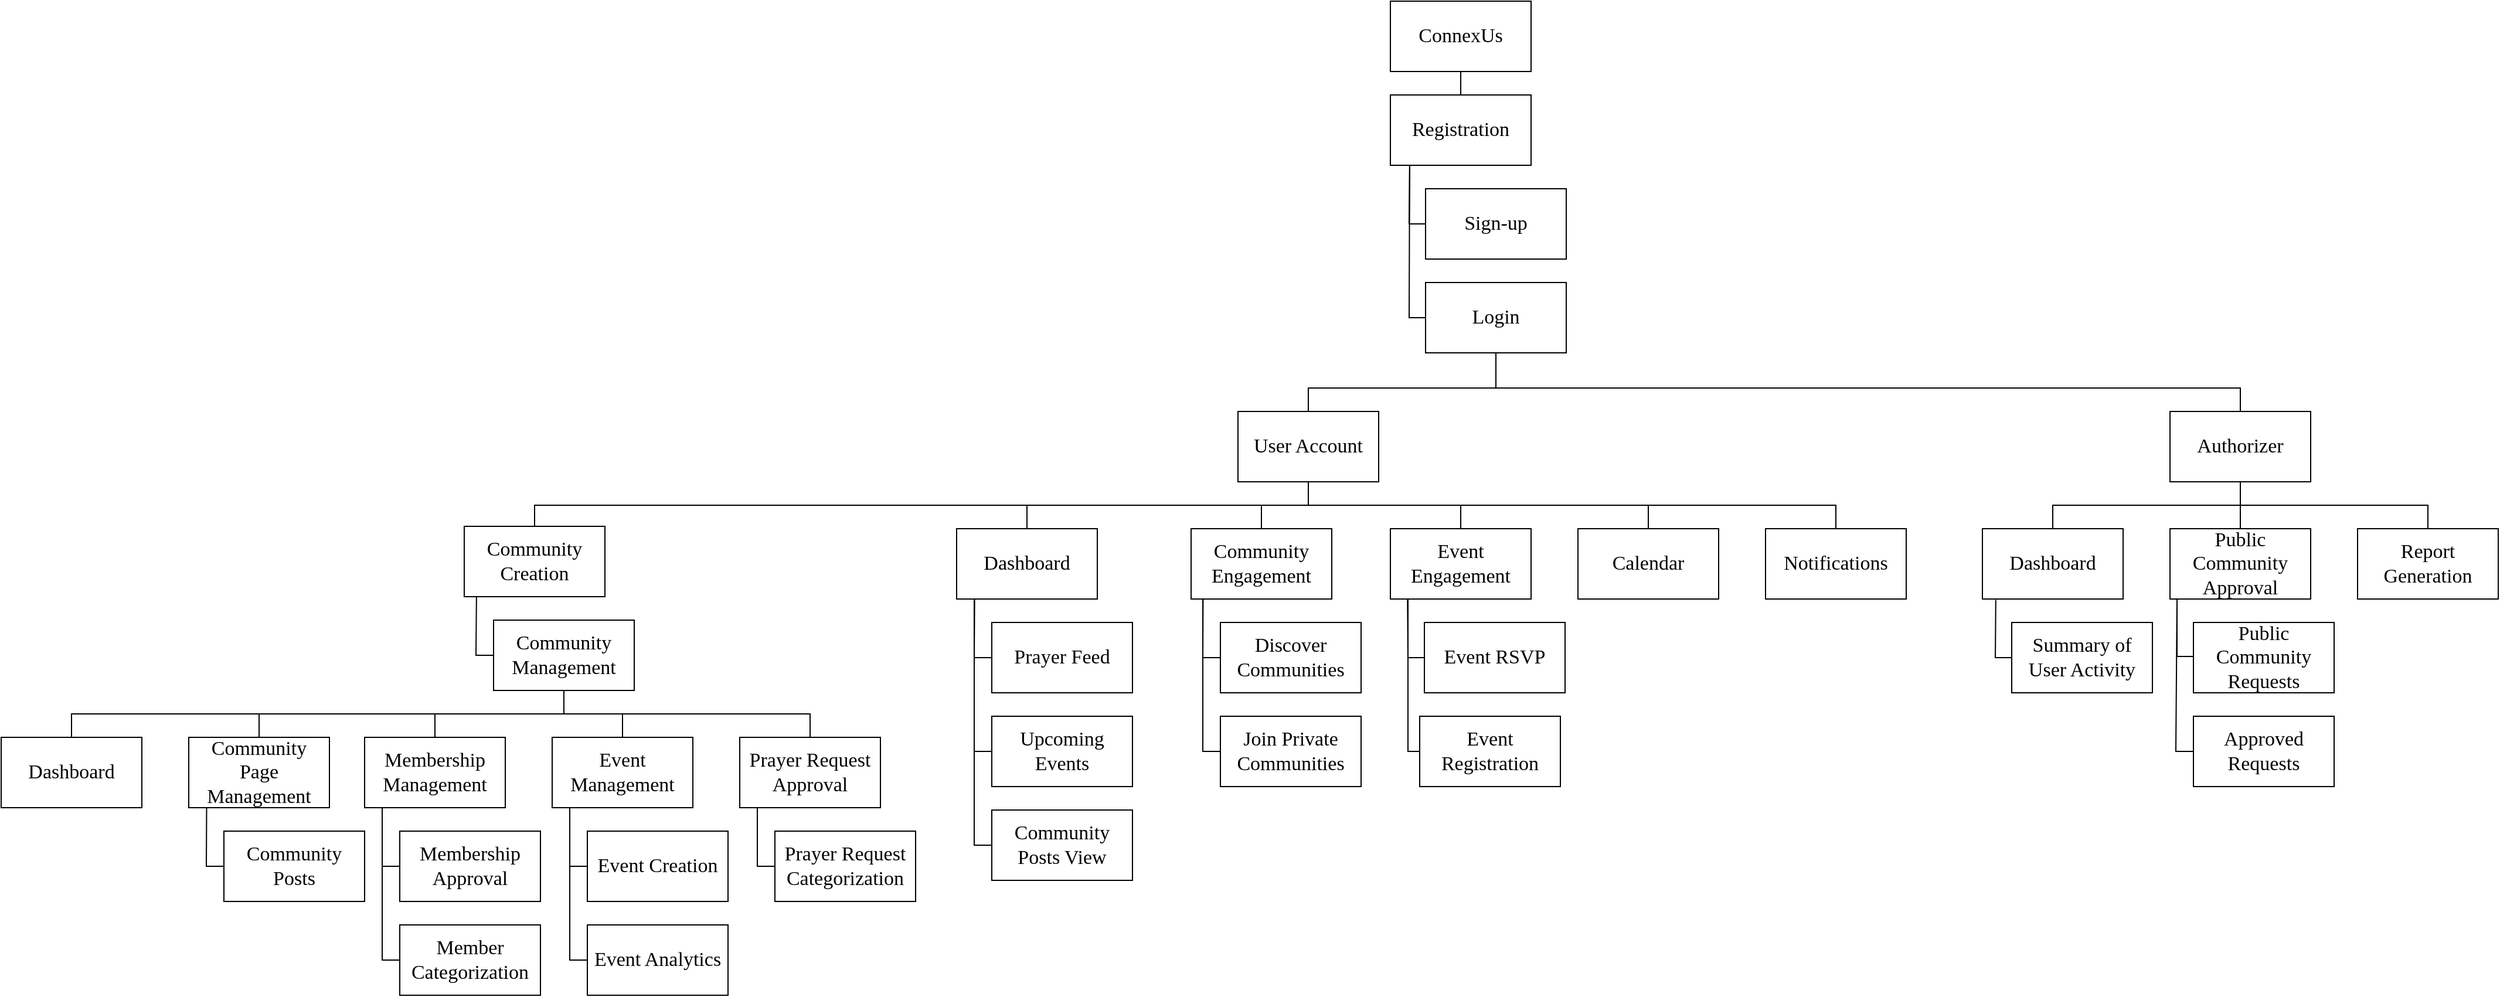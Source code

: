 <mxfile version="21.2.9" type="github" pages="11">
  <diagram name="Page-1" id="dWg-lK4ktiXP6sA1lKUr">
    <mxGraphModel dx="3749" dy="1056" grid="1" gridSize="10" guides="1" tooltips="1" connect="1" arrows="1" fold="1" page="1" pageScale="1" pageWidth="850" pageHeight="1100" math="0" shadow="0">
      <root>
        <mxCell id="0" />
        <mxCell id="1" parent="0" />
        <mxCell id="9FZ4AC-YBpyKF_zebIb_-1" value="ConnexUs" style="rounded=0;whiteSpace=wrap;html=1;fontFamily=Times New Roman;fontSize=17;" parent="1" vertex="1">
          <mxGeometry x="330" y="50" width="120" height="60" as="geometry" />
        </mxCell>
        <mxCell id="9FZ4AC-YBpyKF_zebIb_-2" value="User Account" style="rounded=0;whiteSpace=wrap;html=1;fontFamily=Times New Roman;fontSize=17;" parent="1" vertex="1">
          <mxGeometry x="200" y="400" width="120" height="60" as="geometry" />
        </mxCell>
        <mxCell id="9FZ4AC-YBpyKF_zebIb_-3" value="Discover Communities" style="rounded=0;whiteSpace=wrap;html=1;fontFamily=Times New Roman;fontSize=17;" parent="1" vertex="1">
          <mxGeometry x="185" y="580" width="120" height="60" as="geometry" />
        </mxCell>
        <mxCell id="9FZ4AC-YBpyKF_zebIb_-4" value="Authorizer" style="rounded=0;whiteSpace=wrap;html=1;fontFamily=Times New Roman;fontSize=17;" parent="1" vertex="1">
          <mxGeometry x="995" y="400" width="120" height="60" as="geometry" />
        </mxCell>
        <mxCell id="9FZ4AC-YBpyKF_zebIb_-5" value="Registration" style="rounded=0;whiteSpace=wrap;html=1;fontFamily=Times New Roman;fontSize=17;" parent="1" vertex="1">
          <mxGeometry x="330" y="130" width="120" height="60" as="geometry" />
        </mxCell>
        <mxCell id="kj3o1h7G9YnmJoLtUgAj-3" value="Sign-up" style="rounded=0;whiteSpace=wrap;html=1;fontFamily=Times New Roman;fontSize=17;" parent="1" vertex="1">
          <mxGeometry x="360" y="210" width="120" height="60" as="geometry" />
        </mxCell>
        <mxCell id="kj3o1h7G9YnmJoLtUgAj-4" value="Login" style="rounded=0;whiteSpace=wrap;html=1;fontFamily=Times New Roman;fontSize=17;" parent="1" vertex="1">
          <mxGeometry x="360" y="290" width="120" height="60" as="geometry" />
        </mxCell>
        <mxCell id="kj3o1h7G9YnmJoLtUgAj-10" value="Event Engagement" style="rounded=0;whiteSpace=wrap;html=1;fontFamily=Times New Roman;fontSize=17;" parent="1" vertex="1">
          <mxGeometry x="330" y="500" width="120" height="60" as="geometry" />
        </mxCell>
        <mxCell id="kj3o1h7G9YnmJoLtUgAj-11" value="Community Engagement" style="rounded=0;whiteSpace=wrap;html=1;fontFamily=Times New Roman;fontSize=17;" parent="1" vertex="1">
          <mxGeometry x="160" y="500" width="120" height="60" as="geometry" />
        </mxCell>
        <mxCell id="kj3o1h7G9YnmJoLtUgAj-12" value="Event Management" style="rounded=0;whiteSpace=wrap;html=1;fontFamily=Times New Roman;fontSize=17;" parent="1" vertex="1">
          <mxGeometry x="-385" y="678" width="120" height="60" as="geometry" />
        </mxCell>
        <mxCell id="kj3o1h7G9YnmJoLtUgAj-13" value="Calendar" style="rounded=0;whiteSpace=wrap;html=1;fontFamily=Times New Roman;fontSize=17;" parent="1" vertex="1">
          <mxGeometry x="490" y="500" width="120" height="60" as="geometry" />
        </mxCell>
        <mxCell id="kj3o1h7G9YnmJoLtUgAj-14" value="Event Creation" style="rounded=0;whiteSpace=wrap;html=1;fontFamily=Times New Roman;fontSize=17;" parent="1" vertex="1">
          <mxGeometry x="-355" y="758" width="120" height="60" as="geometry" />
        </mxCell>
        <mxCell id="kj3o1h7G9YnmJoLtUgAj-15" value="Event Analytics" style="rounded=0;whiteSpace=wrap;html=1;fontFamily=Times New Roman;fontSize=17;" parent="1" vertex="1">
          <mxGeometry x="-355" y="838" width="120" height="60" as="geometry" />
        </mxCell>
        <mxCell id="kj3o1h7G9YnmJoLtUgAj-16" value="Membership Management" style="rounded=0;whiteSpace=wrap;html=1;fontFamily=Times New Roman;fontSize=17;" parent="1" vertex="1">
          <mxGeometry x="-545" y="678" width="120" height="60" as="geometry" />
        </mxCell>
        <mxCell id="kj3o1h7G9YnmJoLtUgAj-17" value="Member Categorization" style="rounded=0;whiteSpace=wrap;html=1;fontFamily=Times New Roman;fontSize=17;" parent="1" vertex="1">
          <mxGeometry x="-515" y="838" width="120" height="60" as="geometry" />
        </mxCell>
        <mxCell id="kj3o1h7G9YnmJoLtUgAj-18" value="Membership Approval" style="rounded=0;whiteSpace=wrap;html=1;fontFamily=Times New Roman;fontSize=17;" parent="1" vertex="1">
          <mxGeometry x="-515" y="758" width="120" height="60" as="geometry" />
        </mxCell>
        <mxCell id="kj3o1h7G9YnmJoLtUgAj-19" value="Dashboard" style="rounded=0;whiteSpace=wrap;html=1;fontFamily=Times New Roman;fontSize=17;" parent="1" vertex="1">
          <mxGeometry x="-855" y="678" width="120" height="60" as="geometry" />
        </mxCell>
        <mxCell id="kj3o1h7G9YnmJoLtUgAj-20" value="Prayer Request Approval" style="rounded=0;whiteSpace=wrap;html=1;fontFamily=Times New Roman;fontSize=17;" parent="1" vertex="1">
          <mxGeometry x="-225" y="678" width="120" height="60" as="geometry" />
        </mxCell>
        <mxCell id="kj3o1h7G9YnmJoLtUgAj-21" value="Prayer Request Categorization" style="rounded=0;whiteSpace=wrap;html=1;fontFamily=Times New Roman;fontSize=17;" parent="1" vertex="1">
          <mxGeometry x="-195" y="758" width="120" height="60" as="geometry" />
        </mxCell>
        <mxCell id="kj3o1h7G9YnmJoLtUgAj-22" value="Notifications" style="rounded=0;whiteSpace=wrap;html=1;fontFamily=Times New Roman;fontSize=17;" parent="1" vertex="1">
          <mxGeometry x="650" y="500" width="120" height="60" as="geometry" />
        </mxCell>
        <mxCell id="kj3o1h7G9YnmJoLtUgAj-23" value="Community Creation" style="rounded=0;whiteSpace=wrap;html=1;fontFamily=Times New Roman;fontSize=17;" parent="1" vertex="1">
          <mxGeometry x="-460" y="498" width="120" height="60" as="geometry" />
        </mxCell>
        <mxCell id="kj3o1h7G9YnmJoLtUgAj-24" value="Community Management" style="rounded=0;whiteSpace=wrap;html=1;fontFamily=Times New Roman;fontSize=17;" parent="1" vertex="1">
          <mxGeometry x="-435" y="578" width="120" height="60" as="geometry" />
        </mxCell>
        <mxCell id="kj3o1h7G9YnmJoLtUgAj-25" value="Join Private Communities" style="rounded=0;whiteSpace=wrap;html=1;fontFamily=Times New Roman;fontSize=17;" parent="1" vertex="1">
          <mxGeometry x="185" y="660" width="120" height="60" as="geometry" />
        </mxCell>
        <mxCell id="kj3o1h7G9YnmJoLtUgAj-26" value="Event RSVP" style="rounded=0;whiteSpace=wrap;html=1;fontFamily=Times New Roman;fontSize=17;" parent="1" vertex="1">
          <mxGeometry x="359" y="580" width="120" height="60" as="geometry" />
        </mxCell>
        <mxCell id="kj3o1h7G9YnmJoLtUgAj-27" value="Event Registration" style="rounded=0;whiteSpace=wrap;html=1;fontFamily=Times New Roman;fontSize=17;" parent="1" vertex="1">
          <mxGeometry x="355" y="660" width="120" height="60" as="geometry" />
        </mxCell>
        <mxCell id="kj3o1h7G9YnmJoLtUgAj-29" value="Public Community Approval" style="rounded=0;whiteSpace=wrap;html=1;fontFamily=Times New Roman;fontSize=17;" parent="1" vertex="1">
          <mxGeometry x="995" y="500" width="120" height="60" as="geometry" />
        </mxCell>
        <mxCell id="kj3o1h7G9YnmJoLtUgAj-30" value="Dashboard" style="rounded=0;whiteSpace=wrap;html=1;fontFamily=Times New Roman;fontSize=17;" parent="1" vertex="1">
          <mxGeometry x="835" y="500" width="120" height="60" as="geometry" />
        </mxCell>
        <mxCell id="kj3o1h7G9YnmJoLtUgAj-31" value="Dashboard" style="rounded=0;whiteSpace=wrap;html=1;fontFamily=Times New Roman;fontSize=17;" parent="1" vertex="1">
          <mxGeometry x="-40" y="500" width="120" height="60" as="geometry" />
        </mxCell>
        <mxCell id="kj3o1h7G9YnmJoLtUgAj-32" value="Prayer Feed" style="rounded=0;whiteSpace=wrap;html=1;fontFamily=Times New Roman;fontSize=17;" parent="1" vertex="1">
          <mxGeometry x="-10" y="580" width="120" height="60" as="geometry" />
        </mxCell>
        <mxCell id="kj3o1h7G9YnmJoLtUgAj-33" value="Upcoming Events" style="rounded=0;whiteSpace=wrap;html=1;fontFamily=Times New Roman;fontSize=17;" parent="1" vertex="1">
          <mxGeometry x="-10" y="660" width="120" height="60" as="geometry" />
        </mxCell>
        <mxCell id="kj3o1h7G9YnmJoLtUgAj-34" value="Community Page Management" style="rounded=0;whiteSpace=wrap;html=1;fontFamily=Times New Roman;fontSize=17;" parent="1" vertex="1">
          <mxGeometry x="-695" y="678" width="120" height="60" as="geometry" />
        </mxCell>
        <mxCell id="kj3o1h7G9YnmJoLtUgAj-35" value="Community Posts" style="rounded=0;whiteSpace=wrap;html=1;fontFamily=Times New Roman;fontSize=17;" parent="1" vertex="1">
          <mxGeometry x="-665" y="758" width="120" height="60" as="geometry" />
        </mxCell>
        <mxCell id="kj3o1h7G9YnmJoLtUgAj-36" value="Community Posts View" style="rounded=0;whiteSpace=wrap;html=1;fontFamily=Times New Roman;fontSize=17;" parent="1" vertex="1">
          <mxGeometry x="-10" y="740" width="120" height="60" as="geometry" />
        </mxCell>
        <mxCell id="kj3o1h7G9YnmJoLtUgAj-38" value="Report Generation" style="rounded=0;whiteSpace=wrap;html=1;fontFamily=Times New Roman;fontSize=17;" parent="1" vertex="1">
          <mxGeometry x="1155" y="500" width="120" height="60" as="geometry" />
        </mxCell>
        <mxCell id="kj3o1h7G9YnmJoLtUgAj-39" value="Summary of User Activity" style="rounded=0;whiteSpace=wrap;html=1;fontFamily=Times New Roman;fontSize=17;" parent="1" vertex="1">
          <mxGeometry x="860" y="580" width="120" height="60" as="geometry" />
        </mxCell>
        <mxCell id="kj3o1h7G9YnmJoLtUgAj-40" value="Public Community Requests" style="rounded=0;whiteSpace=wrap;html=1;fontFamily=Times New Roman;fontSize=17;" parent="1" vertex="1">
          <mxGeometry x="1015" y="580" width="120" height="60" as="geometry" />
        </mxCell>
        <mxCell id="kj3o1h7G9YnmJoLtUgAj-41" value="Approved Requests" style="rounded=0;whiteSpace=wrap;html=1;fontFamily=Times New Roman;fontSize=17;" parent="1" vertex="1">
          <mxGeometry x="1015" y="660" width="120" height="60" as="geometry" />
        </mxCell>
        <mxCell id="HAwSLNxZXXh88FMERZLZ-1" value="" style="endArrow=none;html=1;rounded=0;entryX=0.5;entryY=1;entryDx=0;entryDy=0;exitX=0.5;exitY=0;exitDx=0;exitDy=0;fontSize=17;" edge="1" parent="1" source="9FZ4AC-YBpyKF_zebIb_-5" target="9FZ4AC-YBpyKF_zebIb_-1">
          <mxGeometry width="50" height="50" relative="1" as="geometry">
            <mxPoint x="350" y="340" as="sourcePoint" />
            <mxPoint x="400" y="290" as="targetPoint" />
          </mxGeometry>
        </mxCell>
        <mxCell id="HAwSLNxZXXh88FMERZLZ-2" value="" style="endArrow=none;html=1;rounded=0;entryX=0.137;entryY=1.005;entryDx=0;entryDy=0;exitX=0;exitY=0.5;exitDx=0;exitDy=0;entryPerimeter=0;fontSize=17;" edge="1" parent="1" source="kj3o1h7G9YnmJoLtUgAj-3" target="9FZ4AC-YBpyKF_zebIb_-5">
          <mxGeometry width="50" height="50" relative="1" as="geometry">
            <mxPoint x="400" y="140" as="sourcePoint" />
            <mxPoint x="400" y="120" as="targetPoint" />
            <Array as="points">
              <mxPoint x="346" y="240" />
            </Array>
          </mxGeometry>
        </mxCell>
        <mxCell id="HAwSLNxZXXh88FMERZLZ-5" value="" style="endArrow=none;html=1;rounded=0;entryX=0.137;entryY=1.007;entryDx=0;entryDy=0;exitX=0;exitY=0.5;exitDx=0;exitDy=0;entryPerimeter=0;fontSize=17;" edge="1" parent="1" source="kj3o1h7G9YnmJoLtUgAj-4" target="9FZ4AC-YBpyKF_zebIb_-5">
          <mxGeometry width="50" height="50" relative="1" as="geometry">
            <mxPoint x="370" y="250" as="sourcePoint" />
            <mxPoint x="356" y="200" as="targetPoint" />
            <Array as="points">
              <mxPoint x="346" y="320" />
            </Array>
          </mxGeometry>
        </mxCell>
        <mxCell id="HAwSLNxZXXh88FMERZLZ-6" value="" style="endArrow=none;html=1;rounded=0;entryX=0.5;entryY=1;entryDx=0;entryDy=0;exitX=0.5;exitY=0;exitDx=0;exitDy=0;fontSize=17;" edge="1" parent="1" source="9FZ4AC-YBpyKF_zebIb_-2" target="kj3o1h7G9YnmJoLtUgAj-4">
          <mxGeometry width="50" height="50" relative="1" as="geometry">
            <mxPoint x="450" y="460" as="sourcePoint" />
            <mxPoint x="436" y="330" as="targetPoint" />
            <Array as="points">
              <mxPoint x="260" y="380" />
              <mxPoint x="420" y="380" />
            </Array>
          </mxGeometry>
        </mxCell>
        <mxCell id="HAwSLNxZXXh88FMERZLZ-7" value="" style="endArrow=none;html=1;rounded=0;exitX=0.5;exitY=0;exitDx=0;exitDy=0;fontSize=17;" edge="1" parent="1" source="9FZ4AC-YBpyKF_zebIb_-4">
          <mxGeometry width="50" height="50" relative="1" as="geometry">
            <mxPoint x="1000" y="410" as="sourcePoint" />
            <mxPoint x="420" y="350" as="targetPoint" />
            <Array as="points">
              <mxPoint x="1055" y="380" />
              <mxPoint x="420" y="380" />
            </Array>
          </mxGeometry>
        </mxCell>
        <mxCell id="HAwSLNxZXXh88FMERZLZ-8" value="" style="endArrow=none;html=1;rounded=0;entryX=0.5;entryY=1;entryDx=0;entryDy=0;exitX=0.5;exitY=0;exitDx=0;exitDy=0;fontSize=17;" edge="1" parent="1" source="kj3o1h7G9YnmJoLtUgAj-31" target="9FZ4AC-YBpyKF_zebIb_-2">
          <mxGeometry width="50" height="50" relative="1" as="geometry">
            <mxPoint x="90" y="510" as="sourcePoint" />
            <mxPoint x="250" y="460" as="targetPoint" />
            <Array as="points">
              <mxPoint x="20" y="480" />
              <mxPoint x="260" y="480" />
            </Array>
          </mxGeometry>
        </mxCell>
        <mxCell id="HAwSLNxZXXh88FMERZLZ-9" value="" style="endArrow=none;html=1;rounded=0;entryX=0.5;entryY=1;entryDx=0;entryDy=0;exitX=0.5;exitY=0;exitDx=0;exitDy=0;fontSize=17;" edge="1" parent="1" source="kj3o1h7G9YnmJoLtUgAj-23">
          <mxGeometry width="50" height="50" relative="1" as="geometry">
            <mxPoint x="20" y="500" as="sourcePoint" />
            <mxPoint x="260" y="460" as="targetPoint" />
            <Array as="points">
              <mxPoint x="-400" y="480" />
              <mxPoint x="260" y="480" />
            </Array>
          </mxGeometry>
        </mxCell>
        <mxCell id="HAwSLNxZXXh88FMERZLZ-10" value="" style="endArrow=none;html=1;rounded=0;entryX=0.5;entryY=1;entryDx=0;entryDy=0;exitX=0.5;exitY=0;exitDx=0;exitDy=0;fontSize=17;" edge="1" parent="1" source="kj3o1h7G9YnmJoLtUgAj-11">
          <mxGeometry width="50" height="50" relative="1" as="geometry">
            <mxPoint x="20" y="500" as="sourcePoint" />
            <mxPoint x="260" y="460" as="targetPoint" />
            <Array as="points">
              <mxPoint x="220" y="480" />
              <mxPoint x="260" y="480" />
            </Array>
          </mxGeometry>
        </mxCell>
        <mxCell id="HAwSLNxZXXh88FMERZLZ-11" value="" style="endArrow=none;html=1;rounded=0;entryX=0.5;entryY=1;entryDx=0;entryDy=0;exitX=0.5;exitY=0;exitDx=0;exitDy=0;fontSize=17;" edge="1" parent="1" source="kj3o1h7G9YnmJoLtUgAj-10" target="9FZ4AC-YBpyKF_zebIb_-2">
          <mxGeometry width="50" height="50" relative="1" as="geometry">
            <mxPoint x="230" y="510" as="sourcePoint" />
            <mxPoint x="270" y="470" as="targetPoint" />
            <Array as="points">
              <mxPoint x="390" y="480" />
              <mxPoint x="260" y="480" />
            </Array>
          </mxGeometry>
        </mxCell>
        <mxCell id="HAwSLNxZXXh88FMERZLZ-12" value="" style="endArrow=none;html=1;rounded=0;entryX=0.5;entryY=1;entryDx=0;entryDy=0;exitX=0.5;exitY=0;exitDx=0;exitDy=0;fontSize=17;" edge="1" parent="1" source="kj3o1h7G9YnmJoLtUgAj-13">
          <mxGeometry width="50" height="50" relative="1" as="geometry">
            <mxPoint x="390" y="500" as="sourcePoint" />
            <mxPoint x="260" y="460" as="targetPoint" />
            <Array as="points">
              <mxPoint x="550" y="480" />
              <mxPoint x="260" y="480" />
            </Array>
          </mxGeometry>
        </mxCell>
        <mxCell id="HAwSLNxZXXh88FMERZLZ-13" value="" style="endArrow=none;html=1;rounded=0;entryX=0.5;entryY=1;entryDx=0;entryDy=0;exitX=0.5;exitY=0;exitDx=0;exitDy=0;fontSize=17;" edge="1" parent="1" source="kj3o1h7G9YnmJoLtUgAj-22">
          <mxGeometry width="50" height="50" relative="1" as="geometry">
            <mxPoint x="550" y="500" as="sourcePoint" />
            <mxPoint x="260" y="460" as="targetPoint" />
            <Array as="points">
              <mxPoint x="710" y="480" />
              <mxPoint x="260" y="480" />
            </Array>
          </mxGeometry>
        </mxCell>
        <mxCell id="HAwSLNxZXXh88FMERZLZ-14" value="" style="endArrow=none;html=1;rounded=0;entryX=0.087;entryY=0.998;entryDx=0;entryDy=0;entryPerimeter=0;exitX=0;exitY=0.5;exitDx=0;exitDy=0;fontSize=17;" edge="1" parent="1" source="kj3o1h7G9YnmJoLtUgAj-24" target="kj3o1h7G9YnmJoLtUgAj-23">
          <mxGeometry width="50" height="50" relative="1" as="geometry">
            <mxPoint x="-230" y="748" as="sourcePoint" />
            <mxPoint x="-180" y="698" as="targetPoint" />
            <Array as="points">
              <mxPoint x="-450" y="608" />
            </Array>
          </mxGeometry>
        </mxCell>
        <mxCell id="HAwSLNxZXXh88FMERZLZ-15" value="" style="endArrow=none;html=1;rounded=0;entryX=0.5;entryY=1;entryDx=0;entryDy=0;exitX=0.5;exitY=0;exitDx=0;exitDy=0;fontSize=17;" edge="1" parent="1" source="kj3o1h7G9YnmJoLtUgAj-19" target="kj3o1h7G9YnmJoLtUgAj-24">
          <mxGeometry width="50" height="50" relative="1" as="geometry">
            <mxPoint x="-230" y="748" as="sourcePoint" />
            <mxPoint x="-180" y="698" as="targetPoint" />
            <Array as="points">
              <mxPoint x="-795" y="658" />
              <mxPoint x="-375" y="658" />
            </Array>
          </mxGeometry>
        </mxCell>
        <mxCell id="HAwSLNxZXXh88FMERZLZ-16" value="" style="endArrow=none;html=1;rounded=0;entryX=0.5;entryY=1;entryDx=0;entryDy=0;exitX=0.5;exitY=0;exitDx=0;exitDy=0;fontSize=17;" edge="1" parent="1" source="kj3o1h7G9YnmJoLtUgAj-34">
          <mxGeometry width="50" height="50" relative="1" as="geometry">
            <mxPoint x="-795" y="678" as="sourcePoint" />
            <mxPoint x="-375" y="638" as="targetPoint" />
            <Array as="points">
              <mxPoint x="-635" y="658" />
              <mxPoint x="-375" y="658" />
            </Array>
          </mxGeometry>
        </mxCell>
        <mxCell id="HAwSLNxZXXh88FMERZLZ-17" value="" style="endArrow=none;html=1;rounded=0;entryX=0.5;entryY=1;entryDx=0;entryDy=0;exitX=0.5;exitY=0;exitDx=0;exitDy=0;fontSize=17;" edge="1" parent="1" source="kj3o1h7G9YnmJoLtUgAj-16" target="kj3o1h7G9YnmJoLtUgAj-24">
          <mxGeometry width="50" height="50" relative="1" as="geometry">
            <mxPoint x="-230" y="748" as="sourcePoint" />
            <mxPoint x="-180" y="698" as="targetPoint" />
            <Array as="points">
              <mxPoint x="-485" y="658" />
              <mxPoint x="-375" y="658" />
            </Array>
          </mxGeometry>
        </mxCell>
        <mxCell id="HAwSLNxZXXh88FMERZLZ-18" value="" style="endArrow=none;html=1;rounded=0;entryX=0.5;entryY=1;entryDx=0;entryDy=0;exitX=0.5;exitY=0;exitDx=0;exitDy=0;fontSize=17;" edge="1" parent="1" source="kj3o1h7G9YnmJoLtUgAj-12" target="kj3o1h7G9YnmJoLtUgAj-24">
          <mxGeometry width="50" height="50" relative="1" as="geometry">
            <mxPoint x="-230" y="748" as="sourcePoint" />
            <mxPoint x="-180" y="698" as="targetPoint" />
            <Array as="points">
              <mxPoint x="-325" y="658" />
              <mxPoint x="-375" y="658" />
            </Array>
          </mxGeometry>
        </mxCell>
        <mxCell id="HAwSLNxZXXh88FMERZLZ-19" value="" style="endArrow=none;html=1;rounded=0;entryX=0.5;entryY=1;entryDx=0;entryDy=0;exitX=0.5;exitY=0;exitDx=0;exitDy=0;fontSize=17;" edge="1" parent="1" source="kj3o1h7G9YnmJoLtUgAj-20">
          <mxGeometry width="50" height="50" relative="1" as="geometry">
            <mxPoint x="-325" y="678" as="sourcePoint" />
            <mxPoint x="-375" y="638" as="targetPoint" />
            <Array as="points">
              <mxPoint x="-165" y="658" />
              <mxPoint x="-375" y="658" />
            </Array>
          </mxGeometry>
        </mxCell>
        <mxCell id="HAwSLNxZXXh88FMERZLZ-22" value="" style="endArrow=none;html=1;rounded=0;entryX=0.127;entryY=0.995;entryDx=0;entryDy=0;entryPerimeter=0;exitX=0;exitY=0.5;exitDx=0;exitDy=0;fontSize=17;" edge="1" parent="1" source="kj3o1h7G9YnmJoLtUgAj-35" target="kj3o1h7G9YnmJoLtUgAj-34">
          <mxGeometry width="50" height="50" relative="1" as="geometry">
            <mxPoint x="-240" y="728" as="sourcePoint" />
            <mxPoint x="-190" y="678" as="targetPoint" />
            <Array as="points">
              <mxPoint x="-680" y="788" />
            </Array>
          </mxGeometry>
        </mxCell>
        <mxCell id="HAwSLNxZXXh88FMERZLZ-23" value="" style="endArrow=none;html=1;rounded=0;entryX=0.087;entryY=1.013;entryDx=0;entryDy=0;entryPerimeter=0;exitX=0;exitY=0.5;exitDx=0;exitDy=0;fontSize=17;" edge="1" parent="1" source="kj3o1h7G9YnmJoLtUgAj-18">
          <mxGeometry width="50" height="50" relative="1" as="geometry">
            <mxPoint x="-520" y="787" as="sourcePoint" />
            <mxPoint x="-530" y="738" as="targetPoint" />
            <Array as="points">
              <mxPoint x="-530" y="788" />
            </Array>
          </mxGeometry>
        </mxCell>
        <mxCell id="HAwSLNxZXXh88FMERZLZ-26" value="" style="endArrow=none;html=1;rounded=0;entryX=0.087;entryY=1.013;entryDx=0;entryDy=0;entryPerimeter=0;exitX=0;exitY=0.5;exitDx=0;exitDy=0;fontSize=17;" edge="1" parent="1" source="kj3o1h7G9YnmJoLtUgAj-17">
          <mxGeometry width="50" height="50" relative="1" as="geometry">
            <mxPoint x="-515" y="788" as="sourcePoint" />
            <mxPoint x="-530" y="738" as="targetPoint" />
            <Array as="points">
              <mxPoint x="-530" y="868" />
            </Array>
          </mxGeometry>
        </mxCell>
        <mxCell id="HAwSLNxZXXh88FMERZLZ-29" value="" style="endArrow=none;html=1;rounded=0;entryX=0.127;entryY=0.995;entryDx=0;entryDy=0;entryPerimeter=0;exitX=0;exitY=0.5;exitDx=0;exitDy=0;fontSize=17;" edge="1" parent="1">
          <mxGeometry width="50" height="50" relative="1" as="geometry">
            <mxPoint x="-355" y="788" as="sourcePoint" />
            <mxPoint x="-370" y="738" as="targetPoint" />
            <Array as="points">
              <mxPoint x="-370" y="788" />
            </Array>
          </mxGeometry>
        </mxCell>
        <mxCell id="HAwSLNxZXXh88FMERZLZ-30" value="" style="endArrow=none;html=1;rounded=0;entryX=0.127;entryY=0.995;entryDx=0;entryDy=0;entryPerimeter=0;exitX=0;exitY=0.5;exitDx=0;exitDy=0;fontSize=17;" edge="1" parent="1" source="kj3o1h7G9YnmJoLtUgAj-15">
          <mxGeometry width="50" height="50" relative="1" as="geometry">
            <mxPoint x="-355" y="788" as="sourcePoint" />
            <mxPoint x="-370" y="738" as="targetPoint" />
            <Array as="points">
              <mxPoint x="-370" y="868" />
            </Array>
          </mxGeometry>
        </mxCell>
        <mxCell id="HAwSLNxZXXh88FMERZLZ-32" value="" style="endArrow=none;html=1;rounded=0;entryX=0.127;entryY=0.995;entryDx=0;entryDy=0;entryPerimeter=0;exitX=0;exitY=0.5;exitDx=0;exitDy=0;fontSize=17;" edge="1" parent="1">
          <mxGeometry width="50" height="50" relative="1" as="geometry">
            <mxPoint x="-195" y="788" as="sourcePoint" />
            <mxPoint x="-210" y="738" as="targetPoint" />
            <Array as="points">
              <mxPoint x="-210" y="788" />
            </Array>
          </mxGeometry>
        </mxCell>
        <mxCell id="HAwSLNxZXXh88FMERZLZ-33" value="" style="endArrow=none;html=1;rounded=0;entryX=0.128;entryY=1.003;entryDx=0;entryDy=0;entryPerimeter=0;exitX=0;exitY=0.5;exitDx=0;exitDy=0;fontSize=17;" edge="1" parent="1" source="kj3o1h7G9YnmJoLtUgAj-32" target="kj3o1h7G9YnmJoLtUgAj-31">
          <mxGeometry width="50" height="50" relative="1" as="geometry">
            <mxPoint x="-15" y="610" as="sourcePoint" />
            <mxPoint x="-30" y="560" as="targetPoint" />
            <Array as="points">
              <mxPoint x="-25" y="610" />
            </Array>
          </mxGeometry>
        </mxCell>
        <mxCell id="HAwSLNxZXXh88FMERZLZ-35" value="" style="endArrow=none;html=1;rounded=0;exitX=0;exitY=0.5;exitDx=0;exitDy=0;fontSize=17;" edge="1" parent="1" source="kj3o1h7G9YnmJoLtUgAj-33">
          <mxGeometry width="50" height="50" relative="1" as="geometry">
            <mxPoint x="-10" y="610" as="sourcePoint" />
            <mxPoint x="-25" y="560" as="targetPoint" />
            <Array as="points">
              <mxPoint x="-25" y="690" />
            </Array>
          </mxGeometry>
        </mxCell>
        <mxCell id="HAwSLNxZXXh88FMERZLZ-36" value="" style="endArrow=none;html=1;rounded=0;exitX=0;exitY=0.5;exitDx=0;exitDy=0;fontSize=17;" edge="1" parent="1" source="kj3o1h7G9YnmJoLtUgAj-36">
          <mxGeometry width="50" height="50" relative="1" as="geometry">
            <mxPoint x="-10" y="690" as="sourcePoint" />
            <mxPoint x="-25" y="560" as="targetPoint" />
            <Array as="points">
              <mxPoint x="-25" y="770" />
            </Array>
          </mxGeometry>
        </mxCell>
        <mxCell id="HAwSLNxZXXh88FMERZLZ-37" value="" style="endArrow=none;html=1;rounded=0;exitX=0.085;exitY=1.003;exitDx=0;exitDy=0;exitPerimeter=0;entryX=0;entryY=0.5;entryDx=0;entryDy=0;fontSize=17;" edge="1" parent="1" source="kj3o1h7G9YnmJoLtUgAj-11" target="9FZ4AC-YBpyKF_zebIb_-3">
          <mxGeometry width="50" height="50" relative="1" as="geometry">
            <mxPoint x="140" y="670" as="sourcePoint" />
            <mxPoint x="190" y="620" as="targetPoint" />
            <Array as="points">
              <mxPoint x="170" y="610" />
            </Array>
          </mxGeometry>
        </mxCell>
        <mxCell id="HAwSLNxZXXh88FMERZLZ-38" value="" style="endArrow=none;html=1;rounded=0;exitX=0.085;exitY=1.003;exitDx=0;exitDy=0;exitPerimeter=0;entryX=0;entryY=0.5;entryDx=0;entryDy=0;fontSize=17;" edge="1" parent="1" target="kj3o1h7G9YnmJoLtUgAj-25">
          <mxGeometry width="50" height="50" relative="1" as="geometry">
            <mxPoint x="170" y="560" as="sourcePoint" />
            <mxPoint x="180" y="610" as="targetPoint" />
            <Array as="points">
              <mxPoint x="170" y="690" />
            </Array>
          </mxGeometry>
        </mxCell>
        <mxCell id="HAwSLNxZXXh88FMERZLZ-39" value="" style="endArrow=none;html=1;rounded=0;entryX=0.122;entryY=1.003;entryDx=0;entryDy=0;entryPerimeter=0;exitX=0;exitY=0.5;exitDx=0;exitDy=0;fontSize=17;" edge="1" parent="1" source="kj3o1h7G9YnmJoLtUgAj-26" target="kj3o1h7G9YnmJoLtUgAj-10">
          <mxGeometry width="50" height="50" relative="1" as="geometry">
            <mxPoint x="310" y="640" as="sourcePoint" />
            <mxPoint x="360" y="590" as="targetPoint" />
            <Array as="points">
              <mxPoint x="345" y="610" />
            </Array>
          </mxGeometry>
        </mxCell>
        <mxCell id="HAwSLNxZXXh88FMERZLZ-40" value="" style="endArrow=none;html=1;rounded=0;entryX=0.122;entryY=1.003;entryDx=0;entryDy=0;entryPerimeter=0;exitX=0;exitY=0.5;exitDx=0;exitDy=0;fontSize=17;" edge="1" parent="1" source="kj3o1h7G9YnmJoLtUgAj-27">
          <mxGeometry width="50" height="50" relative="1" as="geometry">
            <mxPoint x="359" y="610" as="sourcePoint" />
            <mxPoint x="345" y="560" as="targetPoint" />
            <Array as="points">
              <mxPoint x="345" y="690" />
            </Array>
          </mxGeometry>
        </mxCell>
        <mxCell id="HAwSLNxZXXh88FMERZLZ-41" value="" style="endArrow=none;html=1;rounded=0;entryX=0.5;entryY=1;entryDx=0;entryDy=0;exitX=0.5;exitY=0;exitDx=0;exitDy=0;fontSize=17;" edge="1" parent="1" source="kj3o1h7G9YnmJoLtUgAj-30" target="9FZ4AC-YBpyKF_zebIb_-4">
          <mxGeometry width="50" height="50" relative="1" as="geometry">
            <mxPoint x="980" y="680" as="sourcePoint" />
            <mxPoint x="1030" y="630" as="targetPoint" />
            <Array as="points">
              <mxPoint x="895" y="480" />
              <mxPoint x="1055" y="480" />
            </Array>
          </mxGeometry>
        </mxCell>
        <mxCell id="HAwSLNxZXXh88FMERZLZ-42" value="" style="endArrow=none;html=1;rounded=0;entryX=0.5;entryY=1;entryDx=0;entryDy=0;exitX=0.5;exitY=0;exitDx=0;exitDy=0;fontSize=17;" edge="1" parent="1" source="kj3o1h7G9YnmJoLtUgAj-29" target="9FZ4AC-YBpyKF_zebIb_-4">
          <mxGeometry width="50" height="50" relative="1" as="geometry">
            <mxPoint x="980" y="680" as="sourcePoint" />
            <mxPoint x="1030" y="630" as="targetPoint" />
          </mxGeometry>
        </mxCell>
        <mxCell id="HAwSLNxZXXh88FMERZLZ-43" value="" style="endArrow=none;html=1;rounded=0;entryX=0.5;entryY=1;entryDx=0;entryDy=0;exitX=0.5;exitY=0;exitDx=0;exitDy=0;fontSize=17;" edge="1" parent="1" source="kj3o1h7G9YnmJoLtUgAj-38" target="9FZ4AC-YBpyKF_zebIb_-4">
          <mxGeometry width="50" height="50" relative="1" as="geometry">
            <mxPoint x="1065" y="510" as="sourcePoint" />
            <mxPoint x="1065" y="470" as="targetPoint" />
            <Array as="points">
              <mxPoint x="1215" y="480" />
              <mxPoint x="1055" y="480" />
            </Array>
          </mxGeometry>
        </mxCell>
        <mxCell id="HAwSLNxZXXh88FMERZLZ-44" value="" style="endArrow=none;html=1;rounded=0;entryX=0.095;entryY=1.013;entryDx=0;entryDy=0;entryPerimeter=0;exitX=0;exitY=0.5;exitDx=0;exitDy=0;fontSize=17;" edge="1" parent="1" source="kj3o1h7G9YnmJoLtUgAj-39" target="kj3o1h7G9YnmJoLtUgAj-30">
          <mxGeometry width="50" height="50" relative="1" as="geometry">
            <mxPoint x="980" y="680" as="sourcePoint" />
            <mxPoint x="1030" y="630" as="targetPoint" />
            <Array as="points">
              <mxPoint x="846" y="610" />
            </Array>
          </mxGeometry>
        </mxCell>
        <mxCell id="HAwSLNxZXXh88FMERZLZ-45" value="" style="endArrow=none;html=1;rounded=0;entryX=0.095;entryY=1.013;entryDx=0;entryDy=0;entryPerimeter=0;exitX=0;exitY=0.5;exitDx=0;exitDy=0;fontSize=17;" edge="1" parent="1">
          <mxGeometry width="50" height="50" relative="1" as="geometry">
            <mxPoint x="1015" y="609" as="sourcePoint" />
            <mxPoint x="1001" y="560" as="targetPoint" />
            <Array as="points">
              <mxPoint x="1001" y="609" />
            </Array>
          </mxGeometry>
        </mxCell>
        <mxCell id="HAwSLNxZXXh88FMERZLZ-47" value="" style="endArrow=none;html=1;rounded=0;entryX=0.095;entryY=1.013;entryDx=0;entryDy=0;entryPerimeter=0;exitX=0;exitY=0.5;exitDx=0;exitDy=0;fontSize=17;" edge="1" parent="1" source="kj3o1h7G9YnmJoLtUgAj-41">
          <mxGeometry width="50" height="50" relative="1" as="geometry">
            <mxPoint x="1015" y="609" as="sourcePoint" />
            <mxPoint x="1001" y="560" as="targetPoint" />
            <Array as="points">
              <mxPoint x="1000" y="690" />
            </Array>
          </mxGeometry>
        </mxCell>
      </root>
    </mxGraphModel>
  </diagram>
  <diagram id="XpMsKM9t6CuNrENa_W6s" name="CommunityCreation">
    <mxGraphModel dx="2284" dy="739" grid="1" gridSize="10" guides="1" tooltips="1" connect="1" arrows="1" fold="1" page="1" pageScale="1" pageWidth="850" pageHeight="1100" math="0" shadow="0">
      <root>
        <mxCell id="0" />
        <mxCell id="1" parent="0" />
        <mxCell id="il3nFOsStOa02l0FxwH2-8" style="edgeStyle=orthogonalEdgeStyle;rounded=0;orthogonalLoop=1;jettySize=auto;html=1;entryX=0.5;entryY=0;entryDx=0;entryDy=0;" parent="1" source="vu4avHTPOL8mqcEe2YVq-1" target="il3nFOsStOa02l0FxwH2-1" edge="1">
          <mxGeometry relative="1" as="geometry" />
        </mxCell>
        <mxCell id="vu4avHTPOL8mqcEe2YVq-1" value="" style="ellipse;fillColor=strokeColor;html=1;" parent="1" vertex="1">
          <mxGeometry x="100" y="180" width="30" height="30" as="geometry" />
        </mxCell>
        <mxCell id="il3nFOsStOa02l0FxwH2-9" style="edgeStyle=orthogonalEdgeStyle;rounded=0;orthogonalLoop=1;jettySize=auto;html=1;entryX=0.5;entryY=0;entryDx=0;entryDy=0;" parent="1" source="il3nFOsStOa02l0FxwH2-1" target="il3nFOsStOa02l0FxwH2-6" edge="1">
          <mxGeometry relative="1" as="geometry" />
        </mxCell>
        <mxCell id="il3nFOsStOa02l0FxwH2-1" value="Click Create Community" style="rounded=0;whiteSpace=wrap;html=1;fontFamily=Times New Roman;" parent="1" vertex="1">
          <mxGeometry x="55" y="250" width="120" height="60" as="geometry" />
        </mxCell>
        <mxCell id="il3nFOsStOa02l0FxwH2-18" style="edgeStyle=orthogonalEdgeStyle;rounded=0;orthogonalLoop=1;jettySize=auto;html=1;entryX=0.75;entryY=1;entryDx=0;entryDy=0;" parent="1" source="il3nFOsStOa02l0FxwH2-2" target="il3nFOsStOa02l0FxwH2-13" edge="1">
          <mxGeometry relative="1" as="geometry">
            <Array as="points">
              <mxPoint x="900" y="500" />
              <mxPoint x="35" y="500" />
            </Array>
          </mxGeometry>
        </mxCell>
        <mxCell id="il3nFOsStOa02l0FxwH2-2" value="Save Account Details" style="rounded=0;whiteSpace=wrap;html=1;fontFamily=Times New Roman;" parent="1" vertex="1">
          <mxGeometry x="840" y="440" width="120" height="40" as="geometry" />
        </mxCell>
        <mxCell id="il3nFOsStOa02l0FxwH2-28" style="edgeStyle=orthogonalEdgeStyle;rounded=0;orthogonalLoop=1;jettySize=auto;html=1;" parent="1" source="il3nFOsStOa02l0FxwH2-3" target="il3nFOsStOa02l0FxwH2-24" edge="1">
          <mxGeometry relative="1" as="geometry" />
        </mxCell>
        <mxCell id="il3nFOsStOa02l0FxwH2-3" value="Display Create Community Form" style="rounded=0;whiteSpace=wrap;html=1;fontFamily=Times New Roman;" parent="1" vertex="1">
          <mxGeometry x="420" y="700" width="120" height="40" as="geometry" />
        </mxCell>
        <mxCell id="il3nFOsStOa02l0FxwH2-21" style="edgeStyle=orthogonalEdgeStyle;rounded=0;orthogonalLoop=1;jettySize=auto;html=1;entryX=0.25;entryY=1;entryDx=0;entryDy=0;" parent="1" source="il3nFOsStOa02l0FxwH2-5" target="il3nFOsStOa02l0FxwH2-13" edge="1">
          <mxGeometry relative="1" as="geometry" />
        </mxCell>
        <mxCell id="il3nFOsStOa02l0FxwH2-23" style="edgeStyle=orthogonalEdgeStyle;rounded=0;orthogonalLoop=1;jettySize=auto;html=1;entryX=0.5;entryY=0;entryDx=0;entryDy=0;" parent="1" source="il3nFOsStOa02l0FxwH2-5" target="il3nFOsStOa02l0FxwH2-3" edge="1">
          <mxGeometry relative="1" as="geometry" />
        </mxCell>
        <mxCell id="il3nFOsStOa02l0FxwH2-5" value="&lt;font face=&quot;Times New Roman&quot;&gt;Correct Credentials?&lt;/font&gt;" style="shape=rhombus;html=1;dashed=0;whiteSpace=wrap;perimeter=rhombusPerimeter;" parent="1" vertex="1">
          <mxGeometry x="430" y="580" width="100" height="90" as="geometry" />
        </mxCell>
        <mxCell id="il3nFOsStOa02l0FxwH2-15" style="edgeStyle=orthogonalEdgeStyle;rounded=0;orthogonalLoop=1;jettySize=auto;html=1;exitX=0;exitY=0.5;exitDx=0;exitDy=0;" parent="1" source="il3nFOsStOa02l0FxwH2-6" target="il3nFOsStOa02l0FxwH2-13" edge="1">
          <mxGeometry relative="1" as="geometry" />
        </mxCell>
        <mxCell id="il3nFOsStOa02l0FxwH2-16" style="edgeStyle=orthogonalEdgeStyle;rounded=0;orthogonalLoop=1;jettySize=auto;html=1;" parent="1" source="il3nFOsStOa02l0FxwH2-6" target="il3nFOsStOa02l0FxwH2-7" edge="1">
          <mxGeometry relative="1" as="geometry" />
        </mxCell>
        <mxCell id="il3nFOsStOa02l0FxwH2-6" value="&lt;font face=&quot;Times New Roman&quot;&gt;Existing User Account?&lt;/font&gt;" style="shape=rhombus;html=1;dashed=0;whiteSpace=wrap;perimeter=rhombusPerimeter;" parent="1" vertex="1">
          <mxGeometry x="65" y="340" width="100" height="90" as="geometry" />
        </mxCell>
        <mxCell id="il3nFOsStOa02l0FxwH2-17" style="edgeStyle=orthogonalEdgeStyle;rounded=0;orthogonalLoop=1;jettySize=auto;html=1;entryX=0;entryY=0.5;entryDx=0;entryDy=0;" parent="1" source="il3nFOsStOa02l0FxwH2-7" target="il3nFOsStOa02l0FxwH2-2" edge="1">
          <mxGeometry relative="1" as="geometry" />
        </mxCell>
        <mxCell id="il3nFOsStOa02l0FxwH2-7" value="Create User Account" style="rounded=0;whiteSpace=wrap;html=1;fontFamily=Times New Roman;" parent="1" vertex="1">
          <mxGeometry x="175" y="440" width="120" height="40" as="geometry" />
        </mxCell>
        <mxCell id="il3nFOsStOa02l0FxwH2-20" style="edgeStyle=orthogonalEdgeStyle;rounded=0;orthogonalLoop=1;jettySize=auto;html=1;entryX=0;entryY=0.5;entryDx=0;entryDy=0;" parent="1" source="il3nFOsStOa02l0FxwH2-13" target="il3nFOsStOa02l0FxwH2-19" edge="1">
          <mxGeometry relative="1" as="geometry">
            <Array as="points">
              <mxPoint x="5" y="540" />
            </Array>
          </mxGeometry>
        </mxCell>
        <mxCell id="il3nFOsStOa02l0FxwH2-13" value="User Login" style="rounded=0;whiteSpace=wrap;html=1;fontFamily=Times New Roman;" parent="1" vertex="1">
          <mxGeometry x="-55" y="440" width="120" height="40" as="geometry" />
        </mxCell>
        <mxCell id="il3nFOsStOa02l0FxwH2-22" style="edgeStyle=orthogonalEdgeStyle;rounded=0;orthogonalLoop=1;jettySize=auto;html=1;entryX=0.5;entryY=0;entryDx=0;entryDy=0;" parent="1" source="il3nFOsStOa02l0FxwH2-19" target="il3nFOsStOa02l0FxwH2-5" edge="1">
          <mxGeometry relative="1" as="geometry" />
        </mxCell>
        <mxCell id="il3nFOsStOa02l0FxwH2-19" value="Verify Login Credentials" style="rounded=0;whiteSpace=wrap;html=1;fontFamily=Times New Roman;" parent="1" vertex="1">
          <mxGeometry x="420" y="520" width="120" height="40" as="geometry" />
        </mxCell>
        <mxCell id="il3nFOsStOa02l0FxwH2-29" style="edgeStyle=orthogonalEdgeStyle;rounded=0;orthogonalLoop=1;jettySize=auto;html=1;entryX=0;entryY=0.5;entryDx=0;entryDy=0;" parent="1" source="il3nFOsStOa02l0FxwH2-24" target="il3nFOsStOa02l0FxwH2-31" edge="1">
          <mxGeometry relative="1" as="geometry">
            <mxPoint x="30" y="805" as="targetPoint" />
            <Array as="points">
              <mxPoint x="5" y="830" />
            </Array>
          </mxGeometry>
        </mxCell>
        <mxCell id="il3nFOsStOa02l0FxwH2-24" value="Input Community Information" style="rounded=0;whiteSpace=wrap;html=1;fontFamily=Times New Roman;" parent="1" vertex="1">
          <mxGeometry x="-55" y="700" width="120" height="40" as="geometry" />
        </mxCell>
        <mxCell id="il3nFOsStOa02l0FxwH2-39" style="edgeStyle=orthogonalEdgeStyle;rounded=0;orthogonalLoop=1;jettySize=auto;html=1;entryX=0.5;entryY=0;entryDx=0;entryDy=0;" parent="1" source="il3nFOsStOa02l0FxwH2-31" target="il3nFOsStOa02l0FxwH2-32" edge="1">
          <mxGeometry relative="1" as="geometry" />
        </mxCell>
        <mxCell id="il3nFOsStOa02l0FxwH2-31" value="Validate data" style="rounded=0;whiteSpace=wrap;html=1;fontFamily=Times New Roman;" parent="1" vertex="1">
          <mxGeometry x="420" y="810" width="120" height="40" as="geometry" />
        </mxCell>
        <mxCell id="il3nFOsStOa02l0FxwH2-40" style="edgeStyle=orthogonalEdgeStyle;rounded=0;orthogonalLoop=1;jettySize=auto;html=1;exitX=0;exitY=0.5;exitDx=0;exitDy=0;entryX=0.25;entryY=1;entryDx=0;entryDy=0;" parent="1" source="il3nFOsStOa02l0FxwH2-32" target="il3nFOsStOa02l0FxwH2-24" edge="1">
          <mxGeometry relative="1" as="geometry" />
        </mxCell>
        <mxCell id="il3nFOsStOa02l0FxwH2-49" style="edgeStyle=orthogonalEdgeStyle;rounded=0;orthogonalLoop=1;jettySize=auto;html=1;entryX=0;entryY=0.5;entryDx=0;entryDy=0;" parent="1" source="il3nFOsStOa02l0FxwH2-32" target="il3nFOsStOa02l0FxwH2-44" edge="1">
          <mxGeometry relative="1" as="geometry">
            <mxPoint x="480" y="1010" as="targetPoint" />
            <Array as="points">
              <mxPoint x="480" y="1020" />
            </Array>
          </mxGeometry>
        </mxCell>
        <mxCell id="il3nFOsStOa02l0FxwH2-32" value="&lt;font face=&quot;Times New Roman&quot;&gt;Inputs are &lt;br&gt;complete and &lt;br&gt;valid?&lt;/font&gt;" style="shape=rhombus;html=1;dashed=0;whiteSpace=wrap;perimeter=rhombusPerimeter;" parent="1" vertex="1">
          <mxGeometry x="430" y="890" width="100" height="90" as="geometry" />
        </mxCell>
        <mxCell id="il3nFOsStOa02l0FxwH2-57" style="edgeStyle=orthogonalEdgeStyle;rounded=0;orthogonalLoop=1;jettySize=auto;html=1;entryX=1;entryY=0.5;entryDx=0;entryDy=0;" parent="1" source="il3nFOsStOa02l0FxwH2-41" target="il3nFOsStOa02l0FxwH2-47" edge="1">
          <mxGeometry relative="1" as="geometry">
            <Array as="points">
              <mxPoint x="900" y="1105" />
            </Array>
          </mxGeometry>
        </mxCell>
        <mxCell id="il3nFOsStOa02l0FxwH2-41" value="Save Community Details" style="rounded=0;whiteSpace=wrap;html=1;fontFamily=Times New Roman;" parent="1" vertex="1">
          <mxGeometry x="840" y="1000" width="120" height="40" as="geometry" />
        </mxCell>
        <mxCell id="il3nFOsStOa02l0FxwH2-52" style="edgeStyle=orthogonalEdgeStyle;rounded=0;orthogonalLoop=1;jettySize=auto;html=1;entryX=0;entryY=0.5;entryDx=0;entryDy=0;" parent="1" source="il3nFOsStOa02l0FxwH2-44" target="il3nFOsStOa02l0FxwH2-41" edge="1">
          <mxGeometry relative="1" as="geometry">
            <mxPoint x="751.355" y="1044.72" as="targetPoint" />
          </mxGeometry>
        </mxCell>
        <mxCell id="il3nFOsStOa02l0FxwH2-44" value="Send Community Verification Request to Authorizer" style="rounded=0;whiteSpace=wrap;html=1;fontFamily=Times New Roman;" parent="1" vertex="1">
          <mxGeometry x="580" y="995" width="120" height="50" as="geometry" />
        </mxCell>
        <mxCell id="il3nFOsStOa02l0FxwH2-58" style="edgeStyle=orthogonalEdgeStyle;rounded=0;orthogonalLoop=1;jettySize=auto;html=1;entryX=0.5;entryY=0;entryDx=0;entryDy=0;" parent="1" source="il3nFOsStOa02l0FxwH2-47" target="il3nFOsStOa02l0FxwH2-48" edge="1">
          <mxGeometry relative="1" as="geometry" />
        </mxCell>
        <mxCell id="il3nFOsStOa02l0FxwH2-47" value="Display Community Page" style="rounded=0;whiteSpace=wrap;html=1;fontFamily=Times New Roman;" parent="1" vertex="1">
          <mxGeometry x="510" y="1080" width="120" height="50" as="geometry" />
        </mxCell>
        <mxCell id="il3nFOsStOa02l0FxwH2-48" value="" style="ellipse;html=1;shape=endState;fillColor=strokeColor;" parent="1" vertex="1">
          <mxGeometry x="555" y="1160" width="30" height="30" as="geometry" />
        </mxCell>
        <mxCell id="sX7gX0yFah7F4Cw-Nj3q-1" value="True" style="text;html=1;strokeColor=none;fillColor=none;align=center;verticalAlign=middle;whiteSpace=wrap;rounded=0;fontFamily=Times New Roman;" parent="1" vertex="1">
          <mxGeometry x="5" y="360" width="60" height="30" as="geometry" />
        </mxCell>
        <mxCell id="sX7gX0yFah7F4Cw-Nj3q-2" value="False" style="text;html=1;strokeColor=none;fillColor=none;align=center;verticalAlign=middle;whiteSpace=wrap;rounded=0;fontFamily=Times New Roman;" parent="1" vertex="1">
          <mxGeometry x="165" y="360" width="60" height="30" as="geometry" />
        </mxCell>
        <mxCell id="sX7gX0yFah7F4Cw-Nj3q-3" value="False" style="text;html=1;strokeColor=none;fillColor=none;align=center;verticalAlign=middle;whiteSpace=wrap;rounded=0;fontFamily=Times New Roman;" parent="1" vertex="1">
          <mxGeometry x="365" y="600" width="60" height="30" as="geometry" />
        </mxCell>
        <mxCell id="sX7gX0yFah7F4Cw-Nj3q-4" value="True" style="text;html=1;strokeColor=none;fillColor=none;align=center;verticalAlign=middle;whiteSpace=wrap;rounded=0;fontFamily=Times New Roman;" parent="1" vertex="1">
          <mxGeometry x="470" y="660" width="60" height="30" as="geometry" />
        </mxCell>
        <mxCell id="sX7gX0yFah7F4Cw-Nj3q-7" value="True" style="text;html=1;strokeColor=none;fillColor=none;align=center;verticalAlign=middle;whiteSpace=wrap;rounded=0;fontFamily=Times New Roman;" parent="1" vertex="1">
          <mxGeometry x="485" y="990" width="60" height="30" as="geometry" />
        </mxCell>
        <mxCell id="sX7gX0yFah7F4Cw-Nj3q-8" value="False" style="text;html=1;strokeColor=none;fillColor=none;align=center;verticalAlign=middle;whiteSpace=wrap;rounded=0;fontFamily=Times New Roman;" parent="1" vertex="1">
          <mxGeometry x="370" y="910" width="60" height="30" as="geometry" />
        </mxCell>
      </root>
    </mxGraphModel>
  </diagram>
  <diagram id="K_bpRcf4HQAQCz4DQg7c" name="CommunityVerification">
    <mxGraphModel dx="1434" dy="739" grid="1" gridSize="10" guides="1" tooltips="1" connect="1" arrows="1" fold="1" page="1" pageScale="1" pageWidth="850" pageHeight="1100" math="0" shadow="0">
      <root>
        <mxCell id="0" />
        <mxCell id="1" parent="0" />
        <mxCell id="qCAV5nnDvGj0NvF6dCM0-10" style="edgeStyle=orthogonalEdgeStyle;rounded=0;orthogonalLoop=1;jettySize=auto;html=1;entryX=0.5;entryY=0;entryDx=0;entryDy=0;" parent="1" source="qCAV5nnDvGj0NvF6dCM0-1" target="qCAV5nnDvGj0NvF6dCM0-2" edge="1">
          <mxGeometry relative="1" as="geometry" />
        </mxCell>
        <mxCell id="qCAV5nnDvGj0NvF6dCM0-1" value="" style="ellipse;fillColor=strokeColor;html=1;" parent="1" vertex="1">
          <mxGeometry x="135" y="80" width="30" height="30" as="geometry" />
        </mxCell>
        <mxCell id="qCAV5nnDvGj0NvF6dCM0-11" style="edgeStyle=orthogonalEdgeStyle;rounded=0;orthogonalLoop=1;jettySize=auto;html=1;entryX=0.5;entryY=0;entryDx=0;entryDy=0;" parent="1" source="qCAV5nnDvGj0NvF6dCM0-2" target="qCAV5nnDvGj0NvF6dCM0-3" edge="1">
          <mxGeometry relative="1" as="geometry" />
        </mxCell>
        <mxCell id="qCAV5nnDvGj0NvF6dCM0-2" value="Select Community Verification Request" style="rounded=0;whiteSpace=wrap;html=1;fontFamily=Times New Roman;" parent="1" vertex="1">
          <mxGeometry x="90" y="150" width="120" height="40" as="geometry" />
        </mxCell>
        <mxCell id="qCAV5nnDvGj0NvF6dCM0-14" style="edgeStyle=orthogonalEdgeStyle;rounded=0;orthogonalLoop=1;jettySize=auto;html=1;entryX=0;entryY=0.5;entryDx=0;entryDy=0;" parent="1" source="qCAV5nnDvGj0NvF6dCM0-3" target="qCAV5nnDvGj0NvF6dCM0-6" edge="1">
          <mxGeometry relative="1" as="geometry">
            <Array as="points">
              <mxPoint x="240" y="255" />
              <mxPoint x="240" y="280" />
            </Array>
          </mxGeometry>
        </mxCell>
        <mxCell id="qCAV5nnDvGj0NvF6dCM0-27" style="edgeStyle=orthogonalEdgeStyle;rounded=0;orthogonalLoop=1;jettySize=auto;html=1;entryX=0;entryY=0.5;entryDx=0;entryDy=0;" parent="1" source="qCAV5nnDvGj0NvF6dCM0-3" target="qCAV5nnDvGj0NvF6dCM0-4" edge="1">
          <mxGeometry relative="1" as="geometry">
            <Array as="points">
              <mxPoint x="240" y="255" />
              <mxPoint x="240" y="230" />
            </Array>
          </mxGeometry>
        </mxCell>
        <mxCell id="qCAV5nnDvGj0NvF6dCM0-3" value="&lt;font face=&quot;Times New Roman&quot;&gt;Verification decision&lt;/font&gt;" style="shape=rhombus;html=1;dashed=0;whiteSpace=wrap;perimeter=rhombusPerimeter;" parent="1" vertex="1">
          <mxGeometry x="100" y="210" width="100" height="90" as="geometry" />
        </mxCell>
        <mxCell id="qCAV5nnDvGj0NvF6dCM0-15" style="edgeStyle=orthogonalEdgeStyle;rounded=0;orthogonalLoop=1;jettySize=auto;html=1;entryX=0.4;entryY=0.321;entryDx=0;entryDy=0;entryPerimeter=0;" parent="1" source="qCAV5nnDvGj0NvF6dCM0-4" target="qCAV5nnDvGj0NvF6dCM0-8" edge="1">
          <mxGeometry relative="1" as="geometry" />
        </mxCell>
        <mxCell id="qCAV5nnDvGj0NvF6dCM0-4" value="Change Status to Denied" style="rounded=0;whiteSpace=wrap;html=1;fontFamily=Times New Roman;" parent="1" vertex="1">
          <mxGeometry x="330" y="210" width="120" height="40" as="geometry" />
        </mxCell>
        <mxCell id="qCAV5nnDvGj0NvF6dCM0-17" style="edgeStyle=orthogonalEdgeStyle;rounded=0;orthogonalLoop=1;jettySize=auto;html=1;entryX=0;entryY=0.671;entryDx=0;entryDy=0;entryPerimeter=0;" parent="1" source="qCAV5nnDvGj0NvF6dCM0-6" target="qCAV5nnDvGj0NvF6dCM0-8" edge="1">
          <mxGeometry relative="1" as="geometry" />
        </mxCell>
        <mxCell id="qCAV5nnDvGj0NvF6dCM0-6" value="Change Status to Approved" style="rounded=0;whiteSpace=wrap;html=1;fontFamily=Times New Roman;" parent="1" vertex="1">
          <mxGeometry x="330" y="259" width="120" height="40" as="geometry" />
        </mxCell>
        <mxCell id="qCAV5nnDvGj0NvF6dCM0-8" value="" style="html=1;points=[];perimeter=orthogonalPerimeter;fillColor=strokeColor;" parent="1" vertex="1">
          <mxGeometry x="530" y="185" width="5" height="140" as="geometry" />
        </mxCell>
        <mxCell id="qCAV5nnDvGj0NvF6dCM0-21" style="edgeStyle=orthogonalEdgeStyle;rounded=0;orthogonalLoop=1;jettySize=auto;html=1;entryX=1;entryY=0.5;entryDx=0;entryDy=0;" parent="1" source="qCAV5nnDvGj0NvF6dCM0-9" target="c4dXjo2_igtyQWiYyXXe-1" edge="1">
          <mxGeometry relative="1" as="geometry">
            <Array as="points">
              <mxPoint x="690" y="385" />
            </Array>
          </mxGeometry>
        </mxCell>
        <mxCell id="qCAV5nnDvGj0NvF6dCM0-9" value="Update Community Record" style="rounded=0;whiteSpace=wrap;html=1;fontFamily=Times New Roman;" parent="1" vertex="1">
          <mxGeometry x="630" y="235" width="120" height="40" as="geometry" />
        </mxCell>
        <mxCell id="qCAV5nnDvGj0NvF6dCM0-18" style="edgeStyle=orthogonalEdgeStyle;rounded=0;orthogonalLoop=1;jettySize=auto;html=1;entryX=0;entryY=0.5;entryDx=0;entryDy=0;" parent="1" target="qCAV5nnDvGj0NvF6dCM0-9" edge="1">
          <mxGeometry relative="1" as="geometry">
            <mxPoint x="530" y="254.5" as="sourcePoint" />
            <mxPoint x="660" y="254.5" as="targetPoint" />
          </mxGeometry>
        </mxCell>
        <mxCell id="qCAV5nnDvGj0NvF6dCM0-19" value="" style="ellipse;html=1;shape=endState;fillColor=strokeColor;" parent="1" vertex="1">
          <mxGeometry x="375" y="450" width="30" height="30" as="geometry" />
        </mxCell>
        <mxCell id="qCAV5nnDvGj0NvF6dCM0-22" value="Deny" style="text;html=1;strokeColor=none;fillColor=none;align=center;verticalAlign=middle;whiteSpace=wrap;rounded=0;fontFamily=Times New Roman;" parent="1" vertex="1">
          <mxGeometry x="250" y="200" width="60" height="30" as="geometry" />
        </mxCell>
        <mxCell id="qCAV5nnDvGj0NvF6dCM0-26" value="Approve" style="text;html=1;strokeColor=none;fillColor=none;align=center;verticalAlign=middle;whiteSpace=wrap;rounded=0;fontFamily=Times New Roman;" parent="1" vertex="1">
          <mxGeometry x="260" y="280" width="60" height="30" as="geometry" />
        </mxCell>
        <mxCell id="c4dXjo2_igtyQWiYyXXe-2" value="" style="edgeStyle=orthogonalEdgeStyle;rounded=0;orthogonalLoop=1;jettySize=auto;html=1;" edge="1" parent="1" source="c4dXjo2_igtyQWiYyXXe-1" target="qCAV5nnDvGj0NvF6dCM0-19">
          <mxGeometry relative="1" as="geometry" />
        </mxCell>
        <mxCell id="c4dXjo2_igtyQWiYyXXe-1" value="Notify Community Creator of Community Status" style="rounded=0;whiteSpace=wrap;html=1;fontFamily=Times New Roman;" vertex="1" parent="1">
          <mxGeometry x="330" y="360" width="120" height="50" as="geometry" />
        </mxCell>
      </root>
    </mxGraphModel>
  </diagram>
  <diagram id="P6ML-gzzxPCcvXgMYWqL" name="AccountLoginCreation">
    <mxGraphModel dx="2284" dy="739" grid="1" gridSize="10" guides="1" tooltips="1" connect="1" arrows="1" fold="1" page="1" pageScale="1" pageWidth="850" pageHeight="1100" math="0" shadow="0">
      <root>
        <mxCell id="0" />
        <mxCell id="1" parent="0" />
        <mxCell id="zfa8RuyDYXE6Uj7YRej_-1" style="edgeStyle=orthogonalEdgeStyle;rounded=0;orthogonalLoop=1;jettySize=auto;html=1;entryX=0.5;entryY=0;entryDx=0;entryDy=0;" parent="1" source="zfa8RuyDYXE6Uj7YRej_-2" target="zfa8RuyDYXE6Uj7YRej_-4" edge="1">
          <mxGeometry relative="1" as="geometry" />
        </mxCell>
        <mxCell id="zfa8RuyDYXE6Uj7YRej_-2" value="" style="ellipse;fillColor=strokeColor;html=1;" parent="1" vertex="1">
          <mxGeometry x="100" y="180" width="30" height="30" as="geometry" />
        </mxCell>
        <mxCell id="zfa8RuyDYXE6Uj7YRej_-3" style="edgeStyle=orthogonalEdgeStyle;rounded=0;orthogonalLoop=1;jettySize=auto;html=1;entryX=0.5;entryY=0;entryDx=0;entryDy=0;" parent="1" source="zfa8RuyDYXE6Uj7YRej_-4" target="zfa8RuyDYXE6Uj7YRej_-11" edge="1">
          <mxGeometry relative="1" as="geometry" />
        </mxCell>
        <mxCell id="zfa8RuyDYXE6Uj7YRej_-4" value="Click login" style="rounded=0;whiteSpace=wrap;html=1;fontFamily=Times New Roman;" parent="1" vertex="1">
          <mxGeometry x="55" y="250" width="120" height="60" as="geometry" />
        </mxCell>
        <mxCell id="rEZhHfA8l2Rmmn2u3vTP-11" style="edgeStyle=orthogonalEdgeStyle;rounded=0;orthogonalLoop=1;jettySize=auto;html=1;entryX=1;entryY=0.5;entryDx=0;entryDy=0;" parent="1" source="zfa8RuyDYXE6Uj7YRej_-6" target="rEZhHfA8l2Rmmn2u3vTP-10" edge="1">
          <mxGeometry relative="1" as="geometry">
            <Array as="points">
              <mxPoint x="900" y="610" />
            </Array>
          </mxGeometry>
        </mxCell>
        <mxCell id="zfa8RuyDYXE6Uj7YRej_-6" value="Save Account Details" style="rounded=0;whiteSpace=wrap;html=1;fontFamily=Times New Roman;" parent="1" vertex="1">
          <mxGeometry x="840" y="500" width="120" height="40" as="geometry" />
        </mxCell>
        <mxCell id="zfa8RuyDYXE6Uj7YRej_-7" style="edgeStyle=orthogonalEdgeStyle;rounded=0;orthogonalLoop=1;jettySize=auto;html=1;entryX=0.25;entryY=1;entryDx=0;entryDy=0;" parent="1" source="zfa8RuyDYXE6Uj7YRej_-8" target="zfa8RuyDYXE6Uj7YRej_-15" edge="1">
          <mxGeometry relative="1" as="geometry" />
        </mxCell>
        <mxCell id="rEZhHfA8l2Rmmn2u3vTP-13" style="edgeStyle=orthogonalEdgeStyle;rounded=0;orthogonalLoop=1;jettySize=auto;html=1;entryX=0.5;entryY=0;entryDx=0;entryDy=0;" parent="1" source="zfa8RuyDYXE6Uj7YRej_-8" target="71CocnQJxzivlRqFFJQO-1" edge="1">
          <mxGeometry relative="1" as="geometry" />
        </mxCell>
        <mxCell id="zfa8RuyDYXE6Uj7YRej_-8" value="&lt;font face=&quot;Times New Roman&quot;&gt;Correct Credentials?&lt;/font&gt;" style="shape=rhombus;html=1;dashed=0;whiteSpace=wrap;perimeter=rhombusPerimeter;" parent="1" vertex="1">
          <mxGeometry x="430" y="720" width="100" height="90" as="geometry" />
        </mxCell>
        <mxCell id="zfa8RuyDYXE6Uj7YRej_-9" style="edgeStyle=orthogonalEdgeStyle;rounded=0;orthogonalLoop=1;jettySize=auto;html=1;exitX=0;exitY=0.5;exitDx=0;exitDy=0;" parent="1" source="zfa8RuyDYXE6Uj7YRej_-11" target="zfa8RuyDYXE6Uj7YRej_-15" edge="1">
          <mxGeometry relative="1" as="geometry" />
        </mxCell>
        <mxCell id="zfa8RuyDYXE6Uj7YRej_-10" style="edgeStyle=orthogonalEdgeStyle;rounded=0;orthogonalLoop=1;jettySize=auto;html=1;" parent="1" source="zfa8RuyDYXE6Uj7YRej_-11" target="zfa8RuyDYXE6Uj7YRej_-13" edge="1">
          <mxGeometry relative="1" as="geometry" />
        </mxCell>
        <mxCell id="zfa8RuyDYXE6Uj7YRej_-11" value="&lt;font face=&quot;Times New Roman&quot;&gt;Existing User Account?&lt;/font&gt;" style="shape=rhombus;html=1;dashed=0;whiteSpace=wrap;perimeter=rhombusPerimeter;" parent="1" vertex="1">
          <mxGeometry x="65" y="340" width="100" height="90" as="geometry" />
        </mxCell>
        <mxCell id="rEZhHfA8l2Rmmn2u3vTP-5" style="edgeStyle=orthogonalEdgeStyle;rounded=0;orthogonalLoop=1;jettySize=auto;html=1;entryX=0.5;entryY=0;entryDx=0;entryDy=0;" parent="1" source="zfa8RuyDYXE6Uj7YRej_-13" target="rEZhHfA8l2Rmmn2u3vTP-3" edge="1">
          <mxGeometry relative="1" as="geometry">
            <Array as="points">
              <mxPoint x="480" y="420" />
              <mxPoint x="260" y="420" />
            </Array>
          </mxGeometry>
        </mxCell>
        <mxCell id="zfa8RuyDYXE6Uj7YRej_-13" value="Display Sign-up Form" style="rounded=0;whiteSpace=wrap;html=1;fontFamily=Times New Roman;" parent="1" vertex="1">
          <mxGeometry x="420" y="365" width="120" height="40" as="geometry" />
        </mxCell>
        <mxCell id="zfa8RuyDYXE6Uj7YRej_-14" style="edgeStyle=orthogonalEdgeStyle;rounded=0;orthogonalLoop=1;jettySize=auto;html=1;entryX=0;entryY=0.5;entryDx=0;entryDy=0;" parent="1" source="zfa8RuyDYXE6Uj7YRej_-15" target="zfa8RuyDYXE6Uj7YRej_-17" edge="1">
          <mxGeometry relative="1" as="geometry">
            <Array as="points">
              <mxPoint x="5" y="680" />
            </Array>
          </mxGeometry>
        </mxCell>
        <mxCell id="zfa8RuyDYXE6Uj7YRej_-15" value="Input Login Credentials" style="rounded=0;whiteSpace=wrap;html=1;fontFamily=Times New Roman;" parent="1" vertex="1">
          <mxGeometry x="-55" y="440" width="120" height="40" as="geometry" />
        </mxCell>
        <mxCell id="zfa8RuyDYXE6Uj7YRej_-16" style="edgeStyle=orthogonalEdgeStyle;rounded=0;orthogonalLoop=1;jettySize=auto;html=1;entryX=0.5;entryY=0;entryDx=0;entryDy=0;" parent="1" source="zfa8RuyDYXE6Uj7YRej_-17" target="zfa8RuyDYXE6Uj7YRej_-8" edge="1">
          <mxGeometry relative="1" as="geometry" />
        </mxCell>
        <mxCell id="zfa8RuyDYXE6Uj7YRej_-17" value="Verify Login Credentials" style="rounded=0;whiteSpace=wrap;html=1;fontFamily=Times New Roman;" parent="1" vertex="1">
          <mxGeometry x="420" y="660" width="120" height="40" as="geometry" />
        </mxCell>
        <mxCell id="rEZhHfA8l2Rmmn2u3vTP-15" style="edgeStyle=orthogonalEdgeStyle;rounded=0;orthogonalLoop=1;jettySize=auto;html=1;" parent="1" source="71CocnQJxzivlRqFFJQO-1" target="rEZhHfA8l2Rmmn2u3vTP-14" edge="1">
          <mxGeometry relative="1" as="geometry" />
        </mxCell>
        <mxCell id="71CocnQJxzivlRqFFJQO-1" value="Start User Session" style="rounded=0;whiteSpace=wrap;html=1;fontFamily=Times New Roman;" parent="1" vertex="1">
          <mxGeometry x="420" y="840" width="120" height="40" as="geometry" />
        </mxCell>
        <mxCell id="rEZhHfA8l2Rmmn2u3vTP-8" style="edgeStyle=orthogonalEdgeStyle;rounded=0;orthogonalLoop=1;jettySize=auto;html=1;entryX=1;entryY=0.5;entryDx=0;entryDy=0;" parent="1" source="rEZhHfA8l2Rmmn2u3vTP-1" target="rEZhHfA8l2Rmmn2u3vTP-3" edge="1">
          <mxGeometry relative="1" as="geometry">
            <Array as="points">
              <mxPoint x="480" y="460" />
            </Array>
          </mxGeometry>
        </mxCell>
        <mxCell id="rEZhHfA8l2Rmmn2u3vTP-9" style="edgeStyle=orthogonalEdgeStyle;rounded=0;orthogonalLoop=1;jettySize=auto;html=1;entryX=0;entryY=0.5;entryDx=0;entryDy=0;" parent="1" source="rEZhHfA8l2Rmmn2u3vTP-1" target="zfa8RuyDYXE6Uj7YRej_-6" edge="1">
          <mxGeometry relative="1" as="geometry" />
        </mxCell>
        <mxCell id="rEZhHfA8l2Rmmn2u3vTP-1" value="&lt;font face=&quot;Times New Roman&quot;&gt;Inputs are&lt;br&gt;complete and &lt;br&gt;valid?&lt;/font&gt;" style="shape=rhombus;html=1;dashed=0;whiteSpace=wrap;perimeter=rhombusPerimeter;" parent="1" vertex="1">
          <mxGeometry x="430" y="475" width="100" height="90" as="geometry" />
        </mxCell>
        <mxCell id="rEZhHfA8l2Rmmn2u3vTP-6" style="edgeStyle=orthogonalEdgeStyle;rounded=0;orthogonalLoop=1;jettySize=auto;html=1;" parent="1" source="rEZhHfA8l2Rmmn2u3vTP-3" target="rEZhHfA8l2Rmmn2u3vTP-4" edge="1">
          <mxGeometry relative="1" as="geometry" />
        </mxCell>
        <mxCell id="rEZhHfA8l2Rmmn2u3vTP-3" value="Input User Information" style="rounded=0;whiteSpace=wrap;html=1;fontFamily=Times New Roman;" parent="1" vertex="1">
          <mxGeometry x="200" y="440" width="120" height="40" as="geometry" />
        </mxCell>
        <mxCell id="rEZhHfA8l2Rmmn2u3vTP-7" style="edgeStyle=orthogonalEdgeStyle;rounded=0;orthogonalLoop=1;jettySize=auto;html=1;entryX=0;entryY=0.5;entryDx=0;entryDy=0;" parent="1" source="rEZhHfA8l2Rmmn2u3vTP-4" target="rEZhHfA8l2Rmmn2u3vTP-1" edge="1">
          <mxGeometry relative="1" as="geometry" />
        </mxCell>
        <mxCell id="rEZhHfA8l2Rmmn2u3vTP-4" value="Submit Form" style="rounded=0;whiteSpace=wrap;html=1;fontFamily=Times New Roman;" parent="1" vertex="1">
          <mxGeometry x="200" y="500" width="120" height="40" as="geometry" />
        </mxCell>
        <mxCell id="rEZhHfA8l2Rmmn2u3vTP-12" style="edgeStyle=orthogonalEdgeStyle;rounded=0;orthogonalLoop=1;jettySize=auto;html=1;entryX=0.75;entryY=1;entryDx=0;entryDy=0;" parent="1" source="rEZhHfA8l2Rmmn2u3vTP-10" target="zfa8RuyDYXE6Uj7YRej_-15" edge="1">
          <mxGeometry relative="1" as="geometry" />
        </mxCell>
        <mxCell id="rEZhHfA8l2Rmmn2u3vTP-10" value="Display Login Form" style="rounded=0;whiteSpace=wrap;html=1;fontFamily=Times New Roman;" parent="1" vertex="1">
          <mxGeometry x="420" y="590" width="120" height="40" as="geometry" />
        </mxCell>
        <mxCell id="rEZhHfA8l2Rmmn2u3vTP-14" value="" style="ellipse;html=1;shape=endState;fillColor=strokeColor;" parent="1" vertex="1">
          <mxGeometry x="465" y="910" width="30" height="30" as="geometry" />
        </mxCell>
        <mxCell id="1nn6pnoj-Z0rmb0jJqxz-1" value="False" style="text;html=1;strokeColor=none;fillColor=none;align=center;verticalAlign=middle;whiteSpace=wrap;rounded=0;fontFamily=Times New Roman;" parent="1" vertex="1">
          <mxGeometry x="165" y="360" width="60" height="30" as="geometry" />
        </mxCell>
        <mxCell id="1nn6pnoj-Z0rmb0jJqxz-2" value="True" style="text;html=1;strokeColor=none;fillColor=none;align=center;verticalAlign=middle;whiteSpace=wrap;rounded=0;fontFamily=Times New Roman;" parent="1" vertex="1">
          <mxGeometry x="-5" y="360" width="60" height="30" as="geometry" />
        </mxCell>
        <mxCell id="1nn6pnoj-Z0rmb0jJqxz-4" value="False" style="text;html=1;strokeColor=none;fillColor=none;align=center;verticalAlign=middle;whiteSpace=wrap;rounded=0;fontFamily=Times New Roman;" parent="1" vertex="1">
          <mxGeometry x="395" y="430" width="60" height="30" as="geometry" />
        </mxCell>
        <mxCell id="1nn6pnoj-Z0rmb0jJqxz-5" value="True" style="text;html=1;strokeColor=none;fillColor=none;align=center;verticalAlign=middle;whiteSpace=wrap;rounded=0;fontFamily=Times New Roman;" parent="1" vertex="1">
          <mxGeometry x="530" y="490" width="60" height="30" as="geometry" />
        </mxCell>
        <mxCell id="1nn6pnoj-Z0rmb0jJqxz-6" value="True" style="text;html=1;strokeColor=none;fillColor=none;align=center;verticalAlign=middle;whiteSpace=wrap;rounded=0;fontFamily=Times New Roman;" parent="1" vertex="1">
          <mxGeometry x="470" y="810" width="60" height="30" as="geometry" />
        </mxCell>
        <mxCell id="1nn6pnoj-Z0rmb0jJqxz-7" value="False" style="text;html=1;strokeColor=none;fillColor=none;align=center;verticalAlign=middle;whiteSpace=wrap;rounded=0;fontFamily=Times New Roman;" parent="1" vertex="1">
          <mxGeometry x="370" y="740" width="60" height="30" as="geometry" />
        </mxCell>
      </root>
    </mxGraphModel>
  </diagram>
  <diagram id="XP-uRyyNG02zFFhjMFst" name="ModeratorRequest">
    <mxGraphModel dx="1461" dy="880" grid="1" gridSize="10" guides="1" tooltips="1" connect="1" arrows="1" fold="1" page="1" pageScale="1" pageWidth="850" pageHeight="1100" math="0" shadow="0">
      <root>
        <mxCell id="0" />
        <mxCell id="1" parent="0" />
        <mxCell id="5rVyze1nZJNqpi0B-p0O-15" style="edgeStyle=orthogonalEdgeStyle;rounded=0;orthogonalLoop=1;jettySize=auto;html=1;" edge="1" parent="1" source="5rVyze1nZJNqpi0B-p0O-1" target="5rVyze1nZJNqpi0B-p0O-2">
          <mxGeometry relative="1" as="geometry" />
        </mxCell>
        <mxCell id="5rVyze1nZJNqpi0B-p0O-1" value="" style="ellipse;fillColor=strokeColor;html=1;" vertex="1" parent="1">
          <mxGeometry x="135" y="80" width="30" height="30" as="geometry" />
        </mxCell>
        <mxCell id="5rVyze1nZJNqpi0B-p0O-16" style="edgeStyle=orthogonalEdgeStyle;rounded=0;orthogonalLoop=1;jettySize=auto;html=1;" edge="1" parent="1" source="5rVyze1nZJNqpi0B-p0O-2" target="5rVyze1nZJNqpi0B-p0O-7">
          <mxGeometry relative="1" as="geometry" />
        </mxCell>
        <mxCell id="5rVyze1nZJNqpi0B-p0O-2" value="View Members" style="rounded=0;whiteSpace=wrap;html=1;fontFamily=Times New Roman;" vertex="1" parent="1">
          <mxGeometry x="90" y="150" width="120" height="40" as="geometry" />
        </mxCell>
        <mxCell id="5rVyze1nZJNqpi0B-p0O-21" style="edgeStyle=orthogonalEdgeStyle;rounded=0;orthogonalLoop=1;jettySize=auto;html=1;entryX=1;entryY=0.5;entryDx=0;entryDy=0;" edge="1" parent="1" source="5rVyze1nZJNqpi0B-p0O-3" target="5rVyze1nZJNqpi0B-p0O-13">
          <mxGeometry relative="1" as="geometry" />
        </mxCell>
        <mxCell id="5rVyze1nZJNqpi0B-p0O-22" style="edgeStyle=orthogonalEdgeStyle;rounded=0;orthogonalLoop=1;jettySize=auto;html=1;" edge="1" parent="1" source="5rVyze1nZJNqpi0B-p0O-3" target="5rVyze1nZJNqpi0B-p0O-14">
          <mxGeometry relative="1" as="geometry">
            <Array as="points">
              <mxPoint x="800" y="400" />
            </Array>
          </mxGeometry>
        </mxCell>
        <mxCell id="5rVyze1nZJNqpi0B-p0O-3" value="&lt;font face=&quot;Times New Roman&quot;&gt;Moderator&lt;br&gt;Request&lt;br&gt;Response&lt;/font&gt;" style="shape=rhombus;html=1;dashed=0;whiteSpace=wrap;perimeter=rhombusPerimeter;" vertex="1" parent="1">
          <mxGeometry x="750" y="290" width="100" height="90" as="geometry" />
        </mxCell>
        <mxCell id="5rVyze1nZJNqpi0B-p0O-29" style="edgeStyle=orthogonalEdgeStyle;rounded=0;orthogonalLoop=1;jettySize=auto;html=1;entryX=0;entryY=0.5;entryDx=0;entryDy=0;" edge="1" parent="1" source="5rVyze1nZJNqpi0B-p0O-4" target="5rVyze1nZJNqpi0B-p0O-23">
          <mxGeometry relative="1" as="geometry">
            <Array as="points">
              <mxPoint x="260" y="368" />
              <mxPoint x="260" y="480" />
            </Array>
          </mxGeometry>
        </mxCell>
        <mxCell id="5rVyze1nZJNqpi0B-p0O-4" value="" style="html=1;points=[];perimeter=orthogonalPerimeter;fillColor=strokeColor;" vertex="1" parent="1">
          <mxGeometry x="280" y="315" width="5" height="105" as="geometry" />
        </mxCell>
        <mxCell id="5rVyze1nZJNqpi0B-p0O-5" value="" style="ellipse;html=1;shape=endState;fillColor=strokeColor;" vertex="1" parent="1">
          <mxGeometry x="577.5" y="540" width="30" height="30" as="geometry" />
        </mxCell>
        <mxCell id="5rVyze1nZJNqpi0B-p0O-6" value="Decline" style="text;html=1;strokeColor=none;fillColor=none;align=center;verticalAlign=middle;whiteSpace=wrap;rounded=0;fontFamily=Times New Roman;" vertex="1" parent="1">
          <mxGeometry x="562.5" y="310" width="60" height="30" as="geometry" />
        </mxCell>
        <mxCell id="5rVyze1nZJNqpi0B-p0O-17" style="edgeStyle=orthogonalEdgeStyle;rounded=0;orthogonalLoop=1;jettySize=auto;html=1;" edge="1" parent="1" source="5rVyze1nZJNqpi0B-p0O-7" target="5rVyze1nZJNqpi0B-p0O-9">
          <mxGeometry relative="1" as="geometry" />
        </mxCell>
        <mxCell id="5rVyze1nZJNqpi0B-p0O-7" value="Click Appoint as Moderator Button" style="rounded=0;whiteSpace=wrap;html=1;fontFamily=Times New Roman;" vertex="1" parent="1">
          <mxGeometry x="90" y="220" width="120" height="40" as="geometry" />
        </mxCell>
        <mxCell id="5rVyze1nZJNqpi0B-p0O-18" style="edgeStyle=orthogonalEdgeStyle;rounded=0;orthogonalLoop=1;jettySize=auto;html=1;" edge="1" parent="1" source="5rVyze1nZJNqpi0B-p0O-9" target="5rVyze1nZJNqpi0B-p0O-10">
          <mxGeometry relative="1" as="geometry" />
        </mxCell>
        <mxCell id="5rVyze1nZJNqpi0B-p0O-9" value="Update Member Status to Moderator - Pending" style="rounded=0;whiteSpace=wrap;html=1;fontFamily=Times New Roman;" vertex="1" parent="1">
          <mxGeometry x="320" y="220" width="120" height="40" as="geometry" />
        </mxCell>
        <mxCell id="5rVyze1nZJNqpi0B-p0O-19" style="edgeStyle=orthogonalEdgeStyle;rounded=0;orthogonalLoop=1;jettySize=auto;html=1;entryX=0;entryY=0.5;entryDx=0;entryDy=0;" edge="1" parent="1" source="5rVyze1nZJNqpi0B-p0O-10" target="5rVyze1nZJNqpi0B-p0O-11">
          <mxGeometry relative="1" as="geometry" />
        </mxCell>
        <mxCell id="5rVyze1nZJNqpi0B-p0O-10" value="Notify User of Moderator Request" style="rounded=0;whiteSpace=wrap;html=1;fontFamily=Times New Roman;" vertex="1" parent="1">
          <mxGeometry x="532.5" y="220" width="120" height="40" as="geometry" />
        </mxCell>
        <mxCell id="5rVyze1nZJNqpi0B-p0O-20" style="edgeStyle=orthogonalEdgeStyle;rounded=0;orthogonalLoop=1;jettySize=auto;html=1;entryX=0.5;entryY=0;entryDx=0;entryDy=0;" edge="1" parent="1" source="5rVyze1nZJNqpi0B-p0O-11" target="5rVyze1nZJNqpi0B-p0O-3">
          <mxGeometry relative="1" as="geometry" />
        </mxCell>
        <mxCell id="5rVyze1nZJNqpi0B-p0O-11" value="Respond to Request" style="rounded=0;whiteSpace=wrap;html=1;fontFamily=Times New Roman;" vertex="1" parent="1">
          <mxGeometry x="740" y="220" width="120" height="40" as="geometry" />
        </mxCell>
        <mxCell id="5rVyze1nZJNqpi0B-p0O-27" style="edgeStyle=orthogonalEdgeStyle;rounded=0;orthogonalLoop=1;jettySize=auto;html=1;entryX=1.4;entryY=0.19;entryDx=0;entryDy=0;entryPerimeter=0;" edge="1" parent="1" source="5rVyze1nZJNqpi0B-p0O-13" target="5rVyze1nZJNqpi0B-p0O-4">
          <mxGeometry relative="1" as="geometry" />
        </mxCell>
        <mxCell id="5rVyze1nZJNqpi0B-p0O-13" value="Update Member Status to Member" style="rounded=0;whiteSpace=wrap;html=1;fontFamily=Times New Roman;" vertex="1" parent="1">
          <mxGeometry x="320" y="315" width="120" height="40" as="geometry" />
        </mxCell>
        <mxCell id="5rVyze1nZJNqpi0B-p0O-28" style="edgeStyle=orthogonalEdgeStyle;rounded=0;orthogonalLoop=1;jettySize=auto;html=1;entryX=1;entryY=0.81;entryDx=0;entryDy=0;entryPerimeter=0;" edge="1" parent="1" source="5rVyze1nZJNqpi0B-p0O-14" target="5rVyze1nZJNqpi0B-p0O-4">
          <mxGeometry relative="1" as="geometry" />
        </mxCell>
        <mxCell id="5rVyze1nZJNqpi0B-p0O-14" value="Update Member Status to Moderator" style="rounded=0;whiteSpace=wrap;html=1;fontFamily=Times New Roman;" vertex="1" parent="1">
          <mxGeometry x="320" y="380" width="120" height="40" as="geometry" />
        </mxCell>
        <mxCell id="5rVyze1nZJNqpi0B-p0O-30" style="edgeStyle=orthogonalEdgeStyle;rounded=0;orthogonalLoop=1;jettySize=auto;html=1;entryX=0.5;entryY=0;entryDx=0;entryDy=0;" edge="1" parent="1" source="5rVyze1nZJNqpi0B-p0O-23" target="5rVyze1nZJNqpi0B-p0O-5">
          <mxGeometry relative="1" as="geometry" />
        </mxCell>
        <mxCell id="5rVyze1nZJNqpi0B-p0O-23" value="Notify Community Lead of User Decision" style="rounded=0;whiteSpace=wrap;html=1;fontFamily=Times New Roman;" vertex="1" parent="1">
          <mxGeometry x="532.5" y="460" width="120" height="40" as="geometry" />
        </mxCell>
        <mxCell id="5rVyze1nZJNqpi0B-p0O-24" value="Accept" style="text;html=1;strokeColor=none;fillColor=none;align=center;verticalAlign=middle;whiteSpace=wrap;rounded=0;fontFamily=Times New Roman;" vertex="1" parent="1">
          <mxGeometry x="562.5" y="374" width="60" height="30" as="geometry" />
        </mxCell>
      </root>
    </mxGraphModel>
  </diagram>
  <diagram id="3D-uzzsV1KDb9veG-uyA" name="PrivateMembership">
    <mxGraphModel dx="1242" dy="748" grid="1" gridSize="10" guides="1" tooltips="1" connect="1" arrows="1" fold="1" page="1" pageScale="1" pageWidth="850" pageHeight="1100" math="0" shadow="0">
      <root>
        <mxCell id="0" />
        <mxCell id="1" parent="0" />
        <mxCell id="5seAdF8xCDBSRyXKFid_-1" style="edgeStyle=orthogonalEdgeStyle;rounded=0;orthogonalLoop=1;jettySize=auto;html=1;" edge="1" parent="1" source="FpdxR-WDlv6mi2qj41km-1" target="FpdxR-WDlv6mi2qj41km-2">
          <mxGeometry relative="1" as="geometry" />
        </mxCell>
        <mxCell id="FpdxR-WDlv6mi2qj41km-1" value="" style="ellipse;fillColor=strokeColor;html=1;" vertex="1" parent="1">
          <mxGeometry x="135" y="80" width="30" height="30" as="geometry" />
        </mxCell>
        <mxCell id="5seAdF8xCDBSRyXKFid_-2" style="edgeStyle=orthogonalEdgeStyle;rounded=0;orthogonalLoop=1;jettySize=auto;html=1;" edge="1" parent="1" source="FpdxR-WDlv6mi2qj41km-2" target="FpdxR-WDlv6mi2qj41km-7">
          <mxGeometry relative="1" as="geometry" />
        </mxCell>
        <mxCell id="FpdxR-WDlv6mi2qj41km-2" value="View Communities Page" style="rounded=0;whiteSpace=wrap;html=1;fontFamily=Times New Roman;" vertex="1" parent="1">
          <mxGeometry x="90" y="150" width="120" height="40" as="geometry" />
        </mxCell>
        <mxCell id="5seAdF8xCDBSRyXKFid_-6" style="edgeStyle=orthogonalEdgeStyle;rounded=0;orthogonalLoop=1;jettySize=auto;html=1;" edge="1" parent="1" source="FpdxR-WDlv6mi2qj41km-3" target="FpdxR-WDlv6mi2qj41km-10">
          <mxGeometry relative="1" as="geometry">
            <Array as="points">
              <mxPoint x="300" y="335" />
            </Array>
          </mxGeometry>
        </mxCell>
        <mxCell id="5seAdF8xCDBSRyXKFid_-7" style="edgeStyle=orthogonalEdgeStyle;rounded=0;orthogonalLoop=1;jettySize=auto;html=1;entryX=0.5;entryY=0;entryDx=0;entryDy=0;" edge="1" parent="1" source="FpdxR-WDlv6mi2qj41km-3" target="FpdxR-WDlv6mi2qj41km-9">
          <mxGeometry relative="1" as="geometry">
            <Array as="points">
              <mxPoint x="460" y="335" />
            </Array>
          </mxGeometry>
        </mxCell>
        <mxCell id="FpdxR-WDlv6mi2qj41km-3" value="&lt;font face=&quot;Times New Roman&quot;&gt;Community&lt;br&gt;Code&lt;br&gt;Status&lt;/font&gt;" style="shape=rhombus;html=1;dashed=0;whiteSpace=wrap;perimeter=rhombusPerimeter;" vertex="1" parent="1">
          <mxGeometry x="330" y="290" width="100" height="90" as="geometry" />
        </mxCell>
        <mxCell id="5seAdF8xCDBSRyXKFid_-22" style="edgeStyle=orthogonalEdgeStyle;rounded=0;orthogonalLoop=1;jettySize=auto;html=1;entryX=1;entryY=0.5;entryDx=0;entryDy=0;" edge="1" parent="1" source="FpdxR-WDlv6mi2qj41km-4" target="FpdxR-WDlv6mi2qj41km-5">
          <mxGeometry relative="1" as="geometry" />
        </mxCell>
        <mxCell id="FpdxR-WDlv6mi2qj41km-4" value="" style="html=1;points=[];perimeter=orthogonalPerimeter;fillColor=strokeColor;" vertex="1" parent="1">
          <mxGeometry x="270" y="530" width="5" height="120" as="geometry" />
        </mxCell>
        <mxCell id="FpdxR-WDlv6mi2qj41km-5" value="" style="ellipse;html=1;shape=endState;fillColor=strokeColor;" vertex="1" parent="1">
          <mxGeometry x="180" y="575" width="30" height="30" as="geometry" />
        </mxCell>
        <mxCell id="5seAdF8xCDBSRyXKFid_-3" style="edgeStyle=orthogonalEdgeStyle;rounded=0;orthogonalLoop=1;jettySize=auto;html=1;entryX=0;entryY=0.5;entryDx=0;entryDy=0;" edge="1" parent="1" source="FpdxR-WDlv6mi2qj41km-7" target="FpdxR-WDlv6mi2qj41km-8">
          <mxGeometry relative="1" as="geometry" />
        </mxCell>
        <mxCell id="FpdxR-WDlv6mi2qj41km-7" value="Input Private Community Code" style="rounded=0;whiteSpace=wrap;html=1;fontFamily=Times New Roman;" vertex="1" parent="1">
          <mxGeometry x="90" y="220" width="120" height="40" as="geometry" />
        </mxCell>
        <mxCell id="5seAdF8xCDBSRyXKFid_-4" style="edgeStyle=orthogonalEdgeStyle;rounded=0;orthogonalLoop=1;jettySize=auto;html=1;entryX=0.5;entryY=0;entryDx=0;entryDy=0;" edge="1" parent="1" source="FpdxR-WDlv6mi2qj41km-8" target="FpdxR-WDlv6mi2qj41km-3">
          <mxGeometry relative="1" as="geometry" />
        </mxCell>
        <mxCell id="FpdxR-WDlv6mi2qj41km-8" value="Verify Private Community Code" style="rounded=0;whiteSpace=wrap;html=1;fontFamily=Times New Roman;" vertex="1" parent="1">
          <mxGeometry x="320" y="220" width="120" height="40" as="geometry" />
        </mxCell>
        <mxCell id="FpdxR-WDlv6mi2qj41km-9" value="Display Error Message" style="rounded=0;whiteSpace=wrap;html=1;fontFamily=Times New Roman;" vertex="1" parent="1">
          <mxGeometry x="400" y="400" width="120" height="40" as="geometry" />
        </mxCell>
        <mxCell id="5seAdF8xCDBSRyXKFid_-8" style="edgeStyle=orthogonalEdgeStyle;rounded=0;orthogonalLoop=1;jettySize=auto;html=1;entryX=1;entryY=0.5;entryDx=0;entryDy=0;" edge="1" parent="1" source="FpdxR-WDlv6mi2qj41km-10" target="FpdxR-WDlv6mi2qj41km-11">
          <mxGeometry relative="1" as="geometry" />
        </mxCell>
        <mxCell id="FpdxR-WDlv6mi2qj41km-10" value="Display Private Community" style="rounded=0;whiteSpace=wrap;html=1;fontFamily=Times New Roman;" vertex="1" parent="1">
          <mxGeometry x="240" y="400" width="120" height="40" as="geometry" />
        </mxCell>
        <mxCell id="5seAdF8xCDBSRyXKFid_-10" style="edgeStyle=orthogonalEdgeStyle;rounded=0;orthogonalLoop=1;jettySize=auto;html=1;entryX=0;entryY=0.5;entryDx=0;entryDy=0;" edge="1" parent="1" source="FpdxR-WDlv6mi2qj41km-11" target="FpdxR-WDlv6mi2qj41km-12">
          <mxGeometry relative="1" as="geometry">
            <Array as="points">
              <mxPoint x="120" y="485" />
            </Array>
          </mxGeometry>
        </mxCell>
        <mxCell id="FpdxR-WDlv6mi2qj41km-11" value="Click Join Community" style="rounded=0;whiteSpace=wrap;html=1;fontFamily=Times New Roman;" vertex="1" parent="1">
          <mxGeometry x="60" y="400" width="120" height="40" as="geometry" />
        </mxCell>
        <mxCell id="5seAdF8xCDBSRyXKFid_-15" style="edgeStyle=orthogonalEdgeStyle;rounded=0;orthogonalLoop=1;jettySize=auto;html=1;entryX=0;entryY=0.5;entryDx=0;entryDy=0;" edge="1" parent="1" source="FpdxR-WDlv6mi2qj41km-12" target="5seAdF8xCDBSRyXKFid_-11">
          <mxGeometry relative="1" as="geometry" />
        </mxCell>
        <mxCell id="FpdxR-WDlv6mi2qj41km-12" value="Notify Community Moderators of Membership Request" style="rounded=0;whiteSpace=wrap;html=1;fontFamily=Times New Roman;" vertex="1" parent="1">
          <mxGeometry x="320" y="460" width="120" height="50" as="geometry" />
        </mxCell>
        <mxCell id="5seAdF8xCDBSRyXKFid_-16" style="edgeStyle=orthogonalEdgeStyle;rounded=0;orthogonalLoop=1;jettySize=auto;html=1;entryX=0;entryY=0.5;entryDx=0;entryDy=0;" edge="1" parent="1" source="5seAdF8xCDBSRyXKFid_-11" target="5seAdF8xCDBSRyXKFid_-12">
          <mxGeometry relative="1" as="geometry" />
        </mxCell>
        <mxCell id="5seAdF8xCDBSRyXKFid_-17" style="edgeStyle=orthogonalEdgeStyle;rounded=0;orthogonalLoop=1;jettySize=auto;html=1;entryX=1;entryY=0.5;entryDx=0;entryDy=0;" edge="1" parent="1" source="5seAdF8xCDBSRyXKFid_-11" target="5seAdF8xCDBSRyXKFid_-13">
          <mxGeometry relative="1" as="geometry">
            <Array as="points">
              <mxPoint x="650" y="560" />
            </Array>
          </mxGeometry>
        </mxCell>
        <mxCell id="5seAdF8xCDBSRyXKFid_-11" value="&lt;font face=&quot;Times New Roman&quot;&gt;Membership Request&lt;br&gt;Decision&lt;/font&gt;" style="shape=rhombus;html=1;dashed=0;whiteSpace=wrap;perimeter=rhombusPerimeter;" vertex="1" parent="1">
          <mxGeometry x="600" y="440" width="100" height="90" as="geometry" />
        </mxCell>
        <mxCell id="5seAdF8xCDBSRyXKFid_-18" style="edgeStyle=orthogonalEdgeStyle;rounded=0;orthogonalLoop=1;jettySize=auto;html=1;entryX=1;entryY=0.5;entryDx=0;entryDy=0;" edge="1" parent="1" source="5seAdF8xCDBSRyXKFid_-12" target="5seAdF8xCDBSRyXKFid_-14">
          <mxGeometry relative="1" as="geometry">
            <Array as="points">
              <mxPoint x="860" y="620" />
            </Array>
          </mxGeometry>
        </mxCell>
        <mxCell id="5seAdF8xCDBSRyXKFid_-12" value="Update Community Record" style="rounded=0;whiteSpace=wrap;html=1;fontFamily=Times New Roman;" vertex="1" parent="1">
          <mxGeometry x="800" y="465" width="120" height="40" as="geometry" />
        </mxCell>
        <mxCell id="5seAdF8xCDBSRyXKFid_-19" style="edgeStyle=orthogonalEdgeStyle;rounded=0;orthogonalLoop=1;jettySize=auto;html=1;entryX=0.8;entryY=0.25;entryDx=0;entryDy=0;entryPerimeter=0;" edge="1" parent="1" source="5seAdF8xCDBSRyXKFid_-13" target="FpdxR-WDlv6mi2qj41km-4">
          <mxGeometry relative="1" as="geometry" />
        </mxCell>
        <mxCell id="5seAdF8xCDBSRyXKFid_-13" value="Reset Membership Request" style="rounded=0;whiteSpace=wrap;html=1;fontFamily=Times New Roman;" vertex="1" parent="1">
          <mxGeometry x="320" y="540" width="120" height="40" as="geometry" />
        </mxCell>
        <mxCell id="5seAdF8xCDBSRyXKFid_-21" style="edgeStyle=orthogonalEdgeStyle;rounded=0;orthogonalLoop=1;jettySize=auto;html=1;entryX=1.2;entryY=0.75;entryDx=0;entryDy=0;entryPerimeter=0;" edge="1" parent="1" source="5seAdF8xCDBSRyXKFid_-14" target="FpdxR-WDlv6mi2qj41km-4">
          <mxGeometry relative="1" as="geometry" />
        </mxCell>
        <mxCell id="5seAdF8xCDBSRyXKFid_-14" value="Notify User of Membership Approval" style="rounded=0;whiteSpace=wrap;html=1;fontFamily=Times New Roman;" vertex="1" parent="1">
          <mxGeometry x="320" y="600" width="120" height="40" as="geometry" />
        </mxCell>
        <mxCell id="7ZPxuzn6J6HnjosjdlD1-1" value="Correct" style="text;html=1;strokeColor=none;fillColor=none;align=center;verticalAlign=middle;whiteSpace=wrap;rounded=0;fontFamily=Times New Roman;" vertex="1" parent="1">
          <mxGeometry x="270" y="310" width="60" height="30" as="geometry" />
        </mxCell>
        <mxCell id="7ZPxuzn6J6HnjosjdlD1-2" value="Incorrect" style="text;html=1;strokeColor=none;fillColor=none;align=center;verticalAlign=middle;whiteSpace=wrap;rounded=0;fontFamily=Times New Roman;" vertex="1" parent="1">
          <mxGeometry x="430" y="310" width="60" height="30" as="geometry" />
        </mxCell>
        <mxCell id="7ZPxuzn6J6HnjosjdlD1-3" value="Denied" style="text;html=1;strokeColor=none;fillColor=none;align=center;verticalAlign=middle;whiteSpace=wrap;rounded=0;fontFamily=Times New Roman;" vertex="1" parent="1">
          <mxGeometry x="510" y="534" width="60" height="30" as="geometry" />
        </mxCell>
        <mxCell id="7ZPxuzn6J6HnjosjdlD1-5" value="Approved" style="text;html=1;strokeColor=none;fillColor=none;align=center;verticalAlign=middle;whiteSpace=wrap;rounded=0;fontFamily=Times New Roman;" vertex="1" parent="1">
          <mxGeometry x="720" y="460" width="60" height="30" as="geometry" />
        </mxCell>
      </root>
    </mxGraphModel>
  </diagram>
  <diagram id="AodMAnwdrp9UwqJzafo1" name="EventCreation">
    <mxGraphModel dx="1242" dy="748" grid="1" gridSize="10" guides="1" tooltips="1" connect="1" arrows="1" fold="1" page="1" pageScale="1" pageWidth="850" pageHeight="1100" math="0" shadow="0">
      <root>
        <mxCell id="0" />
        <mxCell id="1" parent="0" />
        <mxCell id="_KyzmnwAT1kV9XDJMO_a-3" style="edgeStyle=orthogonalEdgeStyle;rounded=0;orthogonalLoop=1;jettySize=auto;html=1;entryX=0.5;entryY=0;entryDx=0;entryDy=0;" edge="1" parent="1" source="5vGF6WapHE1vcpzMZEJ9-1" target="5vGF6WapHE1vcpzMZEJ9-2">
          <mxGeometry relative="1" as="geometry" />
        </mxCell>
        <mxCell id="5vGF6WapHE1vcpzMZEJ9-1" value="" style="ellipse;fillColor=strokeColor;html=1;" vertex="1" parent="1">
          <mxGeometry x="135" y="80" width="30" height="30" as="geometry" />
        </mxCell>
        <mxCell id="_KyzmnwAT1kV9XDJMO_a-5" style="edgeStyle=orthogonalEdgeStyle;rounded=0;orthogonalLoop=1;jettySize=auto;html=1;" edge="1" parent="1" source="5vGF6WapHE1vcpzMZEJ9-2" target="UGibtcn-S_Y2E4sia9Gi-1">
          <mxGeometry relative="1" as="geometry" />
        </mxCell>
        <mxCell id="5vGF6WapHE1vcpzMZEJ9-2" value="Click Add Event&amp;nbsp;" style="rounded=0;whiteSpace=wrap;html=1;fontFamily=Times New Roman;" vertex="1" parent="1">
          <mxGeometry x="90" y="150" width="120" height="40" as="geometry" />
        </mxCell>
        <mxCell id="_KyzmnwAT1kV9XDJMO_a-9" style="edgeStyle=orthogonalEdgeStyle;rounded=0;orthogonalLoop=1;jettySize=auto;html=1;entryX=0.5;entryY=1;entryDx=0;entryDy=0;" edge="1" parent="1" source="5vGF6WapHE1vcpzMZEJ9-3" target="UGibtcn-S_Y2E4sia9Gi-2">
          <mxGeometry relative="1" as="geometry">
            <Array as="points">
              <mxPoint x="380" y="330" />
              <mxPoint x="150" y="330" />
            </Array>
          </mxGeometry>
        </mxCell>
        <mxCell id="_KyzmnwAT1kV9XDJMO_a-10" style="edgeStyle=orthogonalEdgeStyle;rounded=0;orthogonalLoop=1;jettySize=auto;html=1;entryX=0;entryY=0.5;entryDx=0;entryDy=0;" edge="1" parent="1" source="5vGF6WapHE1vcpzMZEJ9-3" target="_KyzmnwAT1kV9XDJMO_a-1">
          <mxGeometry relative="1" as="geometry" />
        </mxCell>
        <mxCell id="5vGF6WapHE1vcpzMZEJ9-3" value="&lt;font face=&quot;Times New Roman&quot;&gt;Inputs are&lt;br&gt;valid&amp;nbsp;and&lt;br&gt;complete?&lt;/font&gt;" style="shape=rhombus;html=1;dashed=0;whiteSpace=wrap;perimeter=rhombusPerimeter;" vertex="1" parent="1">
          <mxGeometry x="330" y="220" width="100" height="90" as="geometry" />
        </mxCell>
        <mxCell id="5vGF6WapHE1vcpzMZEJ9-5" value="" style="ellipse;html=1;shape=endState;fillColor=strokeColor;" vertex="1" parent="1">
          <mxGeometry x="365" y="420" width="30" height="30" as="geometry" />
        </mxCell>
        <mxCell id="5vGF6WapHE1vcpzMZEJ9-6" value="True" style="text;html=1;strokeColor=none;fillColor=none;align=center;verticalAlign=middle;whiteSpace=wrap;rounded=0;fontFamily=Times New Roman;" vertex="1" parent="1">
          <mxGeometry x="417" y="240" width="60" height="30" as="geometry" />
        </mxCell>
        <mxCell id="_KyzmnwAT1kV9XDJMO_a-6" style="edgeStyle=orthogonalEdgeStyle;rounded=0;orthogonalLoop=1;jettySize=auto;html=1;exitX=0.5;exitY=1;exitDx=0;exitDy=0;entryX=0.5;entryY=0;entryDx=0;entryDy=0;" edge="1" parent="1" source="UGibtcn-S_Y2E4sia9Gi-1" target="UGibtcn-S_Y2E4sia9Gi-2">
          <mxGeometry relative="1" as="geometry">
            <Array as="points">
              <mxPoint x="380" y="210" />
              <mxPoint x="150" y="210" />
            </Array>
          </mxGeometry>
        </mxCell>
        <mxCell id="UGibtcn-S_Y2E4sia9Gi-1" value="Display New Event Form" style="rounded=0;whiteSpace=wrap;html=1;fontFamily=Times New Roman;" vertex="1" parent="1">
          <mxGeometry x="320" y="150" width="120" height="40" as="geometry" />
        </mxCell>
        <mxCell id="_KyzmnwAT1kV9XDJMO_a-8" style="edgeStyle=orthogonalEdgeStyle;rounded=0;orthogonalLoop=1;jettySize=auto;html=1;entryX=0;entryY=0.5;entryDx=0;entryDy=0;" edge="1" parent="1" source="UGibtcn-S_Y2E4sia9Gi-2" target="5vGF6WapHE1vcpzMZEJ9-3">
          <mxGeometry relative="1" as="geometry" />
        </mxCell>
        <mxCell id="UGibtcn-S_Y2E4sia9Gi-2" value="Input Event Information and Submit" style="rounded=0;whiteSpace=wrap;html=1;fontFamily=Times New Roman;" vertex="1" parent="1">
          <mxGeometry x="90" y="245" width="120" height="40" as="geometry" />
        </mxCell>
        <mxCell id="_KyzmnwAT1kV9XDJMO_a-11" style="edgeStyle=orthogonalEdgeStyle;rounded=0;orthogonalLoop=1;jettySize=auto;html=1;entryX=1;entryY=0.5;entryDx=0;entryDy=0;" edge="1" parent="1" source="_KyzmnwAT1kV9XDJMO_a-1" target="_KyzmnwAT1kV9XDJMO_a-2">
          <mxGeometry relative="1" as="geometry">
            <Array as="points">
              <mxPoint x="600" y="370" />
            </Array>
          </mxGeometry>
        </mxCell>
        <mxCell id="_KyzmnwAT1kV9XDJMO_a-1" value="Save Event Record" style="rounded=0;whiteSpace=wrap;html=1;fontFamily=Times New Roman;" vertex="1" parent="1">
          <mxGeometry x="540" y="245" width="120" height="40" as="geometry" />
        </mxCell>
        <mxCell id="_KyzmnwAT1kV9XDJMO_a-4" style="edgeStyle=orthogonalEdgeStyle;rounded=0;orthogonalLoop=1;jettySize=auto;html=1;entryX=0.5;entryY=0;entryDx=0;entryDy=0;" edge="1" parent="1" source="_KyzmnwAT1kV9XDJMO_a-2" target="5vGF6WapHE1vcpzMZEJ9-5">
          <mxGeometry relative="1" as="geometry" />
        </mxCell>
        <mxCell id="_KyzmnwAT1kV9XDJMO_a-2" value="Notify Community Members" style="rounded=0;whiteSpace=wrap;html=1;fontFamily=Times New Roman;" vertex="1" parent="1">
          <mxGeometry x="320" y="350" width="120" height="40" as="geometry" />
        </mxCell>
        <mxCell id="_KyzmnwAT1kV9XDJMO_a-12" value="False" style="text;html=1;strokeColor=none;fillColor=none;align=center;verticalAlign=middle;whiteSpace=wrap;rounded=0;fontFamily=Times New Roman;" vertex="1" parent="1">
          <mxGeometry x="310" y="304" width="60" height="30" as="geometry" />
        </mxCell>
      </root>
    </mxGraphModel>
  </diagram>
  <diagram id="EDIzfi9oBVXDcD3IJE6A" name="EventRSVP">
    <mxGraphModel dx="1242" dy="748" grid="1" gridSize="10" guides="1" tooltips="1" connect="1" arrows="1" fold="1" page="1" pageScale="1" pageWidth="850" pageHeight="1100" math="0" shadow="0">
      <root>
        <mxCell id="0" />
        <mxCell id="1" parent="0" />
        <mxCell id="Prbr2ECB9HbRiemrxkd_-1" value="" style="ellipse;fillColor=strokeColor;html=1;" vertex="1" parent="1">
          <mxGeometry x="135" y="80" width="30" height="30" as="geometry" />
        </mxCell>
        <mxCell id="Prbr2ECB9HbRiemrxkd_-2" value="View Event" style="rounded=0;whiteSpace=wrap;html=1;fontFamily=Times New Roman;" vertex="1" parent="1">
          <mxGeometry x="90" y="150" width="120" height="40" as="geometry" />
        </mxCell>
        <mxCell id="Prbr2ECB9HbRiemrxkd_-3" value="&lt;font face=&quot;Times New Roman&quot;&gt;Response Type&lt;/font&gt;" style="shape=rhombus;html=1;dashed=0;whiteSpace=wrap;perimeter=rhombusPerimeter;" vertex="1" parent="1">
          <mxGeometry x="100" y="290" width="100" height="90" as="geometry" />
        </mxCell>
        <mxCell id="Prbr2ECB9HbRiemrxkd_-4" value="" style="html=1;points=[];perimeter=orthogonalPerimeter;fillColor=strokeColor;" vertex="1" parent="1">
          <mxGeometry x="270" y="530" width="5" height="120" as="geometry" />
        </mxCell>
        <mxCell id="Prbr2ECB9HbRiemrxkd_-5" value="" style="ellipse;html=1;shape=endState;fillColor=strokeColor;" vertex="1" parent="1">
          <mxGeometry x="180" y="575" width="30" height="30" as="geometry" />
        </mxCell>
        <mxCell id="Prbr2ECB9HbRiemrxkd_-6" value="Incorrect" style="text;html=1;strokeColor=none;fillColor=none;align=center;verticalAlign=middle;whiteSpace=wrap;rounded=0;fontFamily=Times New Roman;" vertex="1" parent="1">
          <mxGeometry x="550" y="560" width="60" height="30" as="geometry" />
        </mxCell>
        <mxCell id="Prbr2ECB9HbRiemrxkd_-7" value="Select Response Type" style="rounded=0;whiteSpace=wrap;html=1;fontFamily=Times New Roman;" vertex="1" parent="1">
          <mxGeometry x="90" y="220" width="120" height="40" as="geometry" />
        </mxCell>
        <mxCell id="Prbr2ECB9HbRiemrxkd_-8" value="Generate QR Code Ticket" style="rounded=0;whiteSpace=wrap;html=1;fontFamily=Times New Roman;" vertex="1" parent="1">
          <mxGeometry x="420" y="170" width="120" height="40" as="geometry" />
        </mxCell>
        <mxCell id="690uigWy_OvQxWE__lAz-1" value="&lt;font face=&quot;Times New Roman&quot;&gt;Event Type&lt;/font&gt;" style="shape=rhombus;html=1;dashed=0;whiteSpace=wrap;perimeter=rhombusPerimeter;" vertex="1" parent="1">
          <mxGeometry x="290" y="190" width="100" height="90" as="geometry" />
        </mxCell>
        <mxCell id="690uigWy_OvQxWE__lAz-2" value="Generate Livestream URL" style="rounded=0;whiteSpace=wrap;html=1;fontFamily=Times New Roman;" vertex="1" parent="1">
          <mxGeometry x="420" y="260" width="120" height="40" as="geometry" />
        </mxCell>
      </root>
    </mxGraphModel>
  </diagram>
  <diagram id="IiwSbwyMaR9AnPsJaSrB" name="EventAttendance">
    <mxGraphModel dx="1242" dy="748" grid="1" gridSize="10" guides="1" tooltips="1" connect="1" arrows="1" fold="1" page="1" pageScale="1" pageWidth="850" pageHeight="1100" math="0" shadow="0">
      <root>
        <mxCell id="0" />
        <mxCell id="1" parent="0" />
      </root>
    </mxGraphModel>
  </diagram>
  <diagram id="Azt-fuOBpqsWjr6ZlaKJ" name="EventHosting">
    <mxGraphModel dx="1242" dy="748" grid="1" gridSize="10" guides="1" tooltips="1" connect="1" arrows="1" fold="1" page="1" pageScale="1" pageWidth="850" pageHeight="1100" math="0" shadow="0">
      <root>
        <mxCell id="0" />
        <mxCell id="1" parent="0" />
      </root>
    </mxGraphModel>
  </diagram>
  <diagram id="FWdZBXoYO8F4u5Z1wy7E" name="PrayerRequest">
    <mxGraphModel dx="1242" dy="748" grid="1" gridSize="10" guides="1" tooltips="1" connect="1" arrows="1" fold="1" page="1" pageScale="1" pageWidth="850" pageHeight="1100" math="0" shadow="0">
      <root>
        <mxCell id="0" />
        <mxCell id="1" parent="0" />
        <mxCell id="vrK8ORBF4wUssyVm8zQL-5" style="edgeStyle=orthogonalEdgeStyle;rounded=0;orthogonalLoop=1;jettySize=auto;html=1;" edge="1" parent="1" source="0WClLpeylGHvj3Z5F42Z-1" target="0WClLpeylGHvj3Z5F42Z-2">
          <mxGeometry relative="1" as="geometry" />
        </mxCell>
        <mxCell id="0WClLpeylGHvj3Z5F42Z-1" value="" style="ellipse;fillColor=strokeColor;html=1;" vertex="1" parent="1">
          <mxGeometry x="135" y="80" width="30" height="30" as="geometry" />
        </mxCell>
        <mxCell id="vrK8ORBF4wUssyVm8zQL-6" style="edgeStyle=orthogonalEdgeStyle;rounded=0;orthogonalLoop=1;jettySize=auto;html=1;entryX=0.5;entryY=0;entryDx=0;entryDy=0;" edge="1" parent="1" source="0WClLpeylGHvj3Z5F42Z-2" target="0WClLpeylGHvj3Z5F42Z-7">
          <mxGeometry relative="1" as="geometry" />
        </mxCell>
        <mxCell id="0WClLpeylGHvj3Z5F42Z-2" value="Click Create Prayer Request" style="rounded=0;whiteSpace=wrap;html=1;fontFamily=Times New Roman;" vertex="1" parent="1">
          <mxGeometry x="90" y="150" width="120" height="40" as="geometry" />
        </mxCell>
        <mxCell id="0WClLpeylGHvj3Z5F42Z-5" value="" style="ellipse;html=1;shape=endState;fillColor=strokeColor;" vertex="1" parent="1">
          <mxGeometry x="365" y="670" width="30" height="30" as="geometry" />
        </mxCell>
        <mxCell id="0WClLpeylGHvj3Z5F42Z-6" value="True" style="text;html=1;strokeColor=none;fillColor=none;align=center;verticalAlign=middle;whiteSpace=wrap;rounded=0;fontFamily=Times New Roman;" vertex="1" parent="1">
          <mxGeometry x="365" y="300" width="60" height="30" as="geometry" />
        </mxCell>
        <mxCell id="vrK8ORBF4wUssyVm8zQL-7" style="edgeStyle=orthogonalEdgeStyle;rounded=0;orthogonalLoop=1;jettySize=auto;html=1;entryX=0;entryY=0.5;entryDx=0;entryDy=0;" edge="1" parent="1" source="0WClLpeylGHvj3Z5F42Z-7" target="Iws_iJKS7HY6pFDyrzMb-1">
          <mxGeometry relative="1" as="geometry" />
        </mxCell>
        <mxCell id="0WClLpeylGHvj3Z5F42Z-7" value="Input Prayer Request Details and Submit" style="rounded=0;whiteSpace=wrap;html=1;fontFamily=Times New Roman;" vertex="1" parent="1">
          <mxGeometry x="90" y="235" width="120" height="40" as="geometry" />
        </mxCell>
        <mxCell id="vrK8ORBF4wUssyVm8zQL-8" style="edgeStyle=orthogonalEdgeStyle;rounded=0;orthogonalLoop=1;jettySize=auto;html=1;entryX=0.5;entryY=0;entryDx=0;entryDy=0;" edge="1" parent="1" source="Iws_iJKS7HY6pFDyrzMb-1" target="Iws_iJKS7HY6pFDyrzMb-2">
          <mxGeometry relative="1" as="geometry" />
        </mxCell>
        <mxCell id="vrK8ORBF4wUssyVm8zQL-9" style="edgeStyle=orthogonalEdgeStyle;rounded=0;orthogonalLoop=1;jettySize=auto;html=1;entryX=0.75;entryY=0;entryDx=0;entryDy=0;" edge="1" parent="1" source="Iws_iJKS7HY6pFDyrzMb-1" target="0WClLpeylGHvj3Z5F42Z-7">
          <mxGeometry relative="1" as="geometry">
            <Array as="points">
              <mxPoint x="180" y="205" />
            </Array>
          </mxGeometry>
        </mxCell>
        <mxCell id="Iws_iJKS7HY6pFDyrzMb-1" value="&lt;font face=&quot;Times New Roman&quot;&gt;Inputs are&lt;br&gt;valid&amp;nbsp;and&lt;br&gt;complete?&lt;/font&gt;" style="shape=rhombus;html=1;dashed=0;whiteSpace=wrap;perimeter=rhombusPerimeter;" vertex="1" parent="1">
          <mxGeometry x="330" y="210" width="100" height="90" as="geometry" />
        </mxCell>
        <mxCell id="vrK8ORBF4wUssyVm8zQL-11" style="edgeStyle=orthogonalEdgeStyle;rounded=0;orthogonalLoop=1;jettySize=auto;html=1;" edge="1" parent="1" source="Iws_iJKS7HY6pFDyrzMb-2" target="vrK8ORBF4wUssyVm8zQL-4">
          <mxGeometry relative="1" as="geometry" />
        </mxCell>
        <mxCell id="Iws_iJKS7HY6pFDyrzMb-2" value="Notify Member of Prayer Request Pending Approval" style="rounded=0;whiteSpace=wrap;html=1;fontFamily=Times New Roman;" vertex="1" parent="1">
          <mxGeometry x="320" y="340" width="120" height="50" as="geometry" />
        </mxCell>
        <mxCell id="vrK8ORBF4wUssyVm8zQL-13" style="edgeStyle=orthogonalEdgeStyle;rounded=0;orthogonalLoop=1;jettySize=auto;html=1;entryX=0;entryY=0.5;entryDx=0;entryDy=0;" edge="1" parent="1" source="Iws_iJKS7HY6pFDyrzMb-4" target="vrK8ORBF4wUssyVm8zQL-3">
          <mxGeometry relative="1" as="geometry">
            <Array as="points">
              <mxPoint x="590" y="450" />
            </Array>
          </mxGeometry>
        </mxCell>
        <mxCell id="Iws_iJKS7HY6pFDyrzMb-4" value="Respond to Prayer Request" style="rounded=0;whiteSpace=wrap;html=1;fontFamily=Times New Roman;" vertex="1" parent="1">
          <mxGeometry x="530" y="390" width="120" height="40" as="geometry" />
        </mxCell>
        <mxCell id="vrK8ORBF4wUssyVm8zQL-16" style="edgeStyle=orthogonalEdgeStyle;rounded=0;orthogonalLoop=1;jettySize=auto;html=1;exitX=0.5;exitY=0;exitDx=0;exitDy=0;entryX=1;entryY=0.5;entryDx=0;entryDy=0;" edge="1" parent="1" source="vrK8ORBF4wUssyVm8zQL-1" target="vrK8ORBF4wUssyVm8zQL-2">
          <mxGeometry relative="1" as="geometry">
            <Array as="points">
              <mxPoint x="590" y="470" />
            </Array>
          </mxGeometry>
        </mxCell>
        <mxCell id="vrK8ORBF4wUssyVm8zQL-19" style="edgeStyle=orthogonalEdgeStyle;rounded=0;orthogonalLoop=1;jettySize=auto;html=1;entryX=1;entryY=0.5;entryDx=0;entryDy=0;" edge="1" parent="1" source="vrK8ORBF4wUssyVm8zQL-1" target="vrK8ORBF4wUssyVm8zQL-14">
          <mxGeometry relative="1" as="geometry" />
        </mxCell>
        <mxCell id="vrK8ORBF4wUssyVm8zQL-1" value="&lt;font face=&quot;Times New Roman&quot;&gt;Response Type&lt;/font&gt;" style="shape=rhombus;html=1;dashed=0;whiteSpace=wrap;perimeter=rhombusPerimeter;" vertex="1" parent="1">
          <mxGeometry x="540" y="480" width="100" height="90" as="geometry" />
        </mxCell>
        <mxCell id="vrK8ORBF4wUssyVm8zQL-2" value="Notify Member of Disapproval" style="rounded=0;whiteSpace=wrap;html=1;fontFamily=Times New Roman;" vertex="1" parent="1">
          <mxGeometry x="320" y="450" width="120" height="40" as="geometry" />
        </mxCell>
        <mxCell id="vrK8ORBF4wUssyVm8zQL-15" style="edgeStyle=orthogonalEdgeStyle;rounded=0;orthogonalLoop=1;jettySize=auto;html=1;entryX=1;entryY=0.5;entryDx=0;entryDy=0;" edge="1" parent="1" source="vrK8ORBF4wUssyVm8zQL-3" target="vrK8ORBF4wUssyVm8zQL-1">
          <mxGeometry relative="1" as="geometry">
            <Array as="points">
              <mxPoint x="780" y="525" />
            </Array>
          </mxGeometry>
        </mxCell>
        <mxCell id="vrK8ORBF4wUssyVm8zQL-3" value="Update Prayer Request Status" style="rounded=0;whiteSpace=wrap;html=1;fontFamily=Times New Roman;" vertex="1" parent="1">
          <mxGeometry x="720" y="430" width="120" height="40" as="geometry" />
        </mxCell>
        <mxCell id="vrK8ORBF4wUssyVm8zQL-12" style="edgeStyle=orthogonalEdgeStyle;rounded=0;orthogonalLoop=1;jettySize=auto;html=1;entryX=1;entryY=0.5;entryDx=0;entryDy=0;" edge="1" parent="1" source="vrK8ORBF4wUssyVm8zQL-4" target="Iws_iJKS7HY6pFDyrzMb-4">
          <mxGeometry relative="1" as="geometry">
            <Array as="points">
              <mxPoint x="780" y="410" />
            </Array>
          </mxGeometry>
        </mxCell>
        <mxCell id="vrK8ORBF4wUssyVm8zQL-4" value="Save Prayer Request" style="rounded=0;whiteSpace=wrap;html=1;fontFamily=Times New Roman;" vertex="1" parent="1">
          <mxGeometry x="720" y="345" width="120" height="40" as="geometry" />
        </mxCell>
        <mxCell id="vrK8ORBF4wUssyVm8zQL-10" value="False" style="text;html=1;strokeColor=none;fillColor=none;align=center;verticalAlign=middle;whiteSpace=wrap;rounded=0;fontFamily=Times New Roman;" vertex="1" parent="1">
          <mxGeometry x="310" y="180" width="60" height="30" as="geometry" />
        </mxCell>
        <mxCell id="vrK8ORBF4wUssyVm8zQL-21" style="edgeStyle=orthogonalEdgeStyle;rounded=0;orthogonalLoop=1;jettySize=auto;html=1;entryX=0.5;entryY=0;entryDx=0;entryDy=0;" edge="1" parent="1" source="vrK8ORBF4wUssyVm8zQL-14" target="vrK8ORBF4wUssyVm8zQL-20">
          <mxGeometry relative="1" as="geometry" />
        </mxCell>
        <mxCell id="vrK8ORBF4wUssyVm8zQL-14" value="Notify Member of Approval" style="rounded=0;whiteSpace=wrap;html=1;fontFamily=Times New Roman;" vertex="1" parent="1">
          <mxGeometry x="320" y="504" width="120" height="42" as="geometry" />
        </mxCell>
        <mxCell id="vrK8ORBF4wUssyVm8zQL-23" style="edgeStyle=orthogonalEdgeStyle;rounded=0;orthogonalLoop=1;jettySize=auto;html=1;" edge="1" parent="1" source="vrK8ORBF4wUssyVm8zQL-20" target="0WClLpeylGHvj3Z5F42Z-5">
          <mxGeometry relative="1" as="geometry" />
        </mxCell>
        <mxCell id="vrK8ORBF4wUssyVm8zQL-20" value="Display Prayer Request on Community and &amp;nbsp;Community Members&#39; Prayer Feeds" style="rounded=0;whiteSpace=wrap;html=1;fontFamily=Times New Roman;" vertex="1" parent="1">
          <mxGeometry x="320" y="570" width="120" height="70" as="geometry" />
        </mxCell>
        <mxCell id="vrK8ORBF4wUssyVm8zQL-24" value="Approved" style="text;html=1;strokeColor=none;fillColor=none;align=center;verticalAlign=middle;whiteSpace=wrap;rounded=0;fontFamily=Times New Roman;" vertex="1" parent="1">
          <mxGeometry x="470" y="500" width="60" height="30" as="geometry" />
        </mxCell>
        <mxCell id="vrK8ORBF4wUssyVm8zQL-25" value="Disapproved" style="text;html=1;strokeColor=none;fillColor=none;align=center;verticalAlign=middle;whiteSpace=wrap;rounded=0;fontFamily=Times New Roman;" vertex="1" parent="1">
          <mxGeometry x="480" y="443" width="60" height="30" as="geometry" />
        </mxCell>
      </root>
    </mxGraphModel>
  </diagram>
</mxfile>
